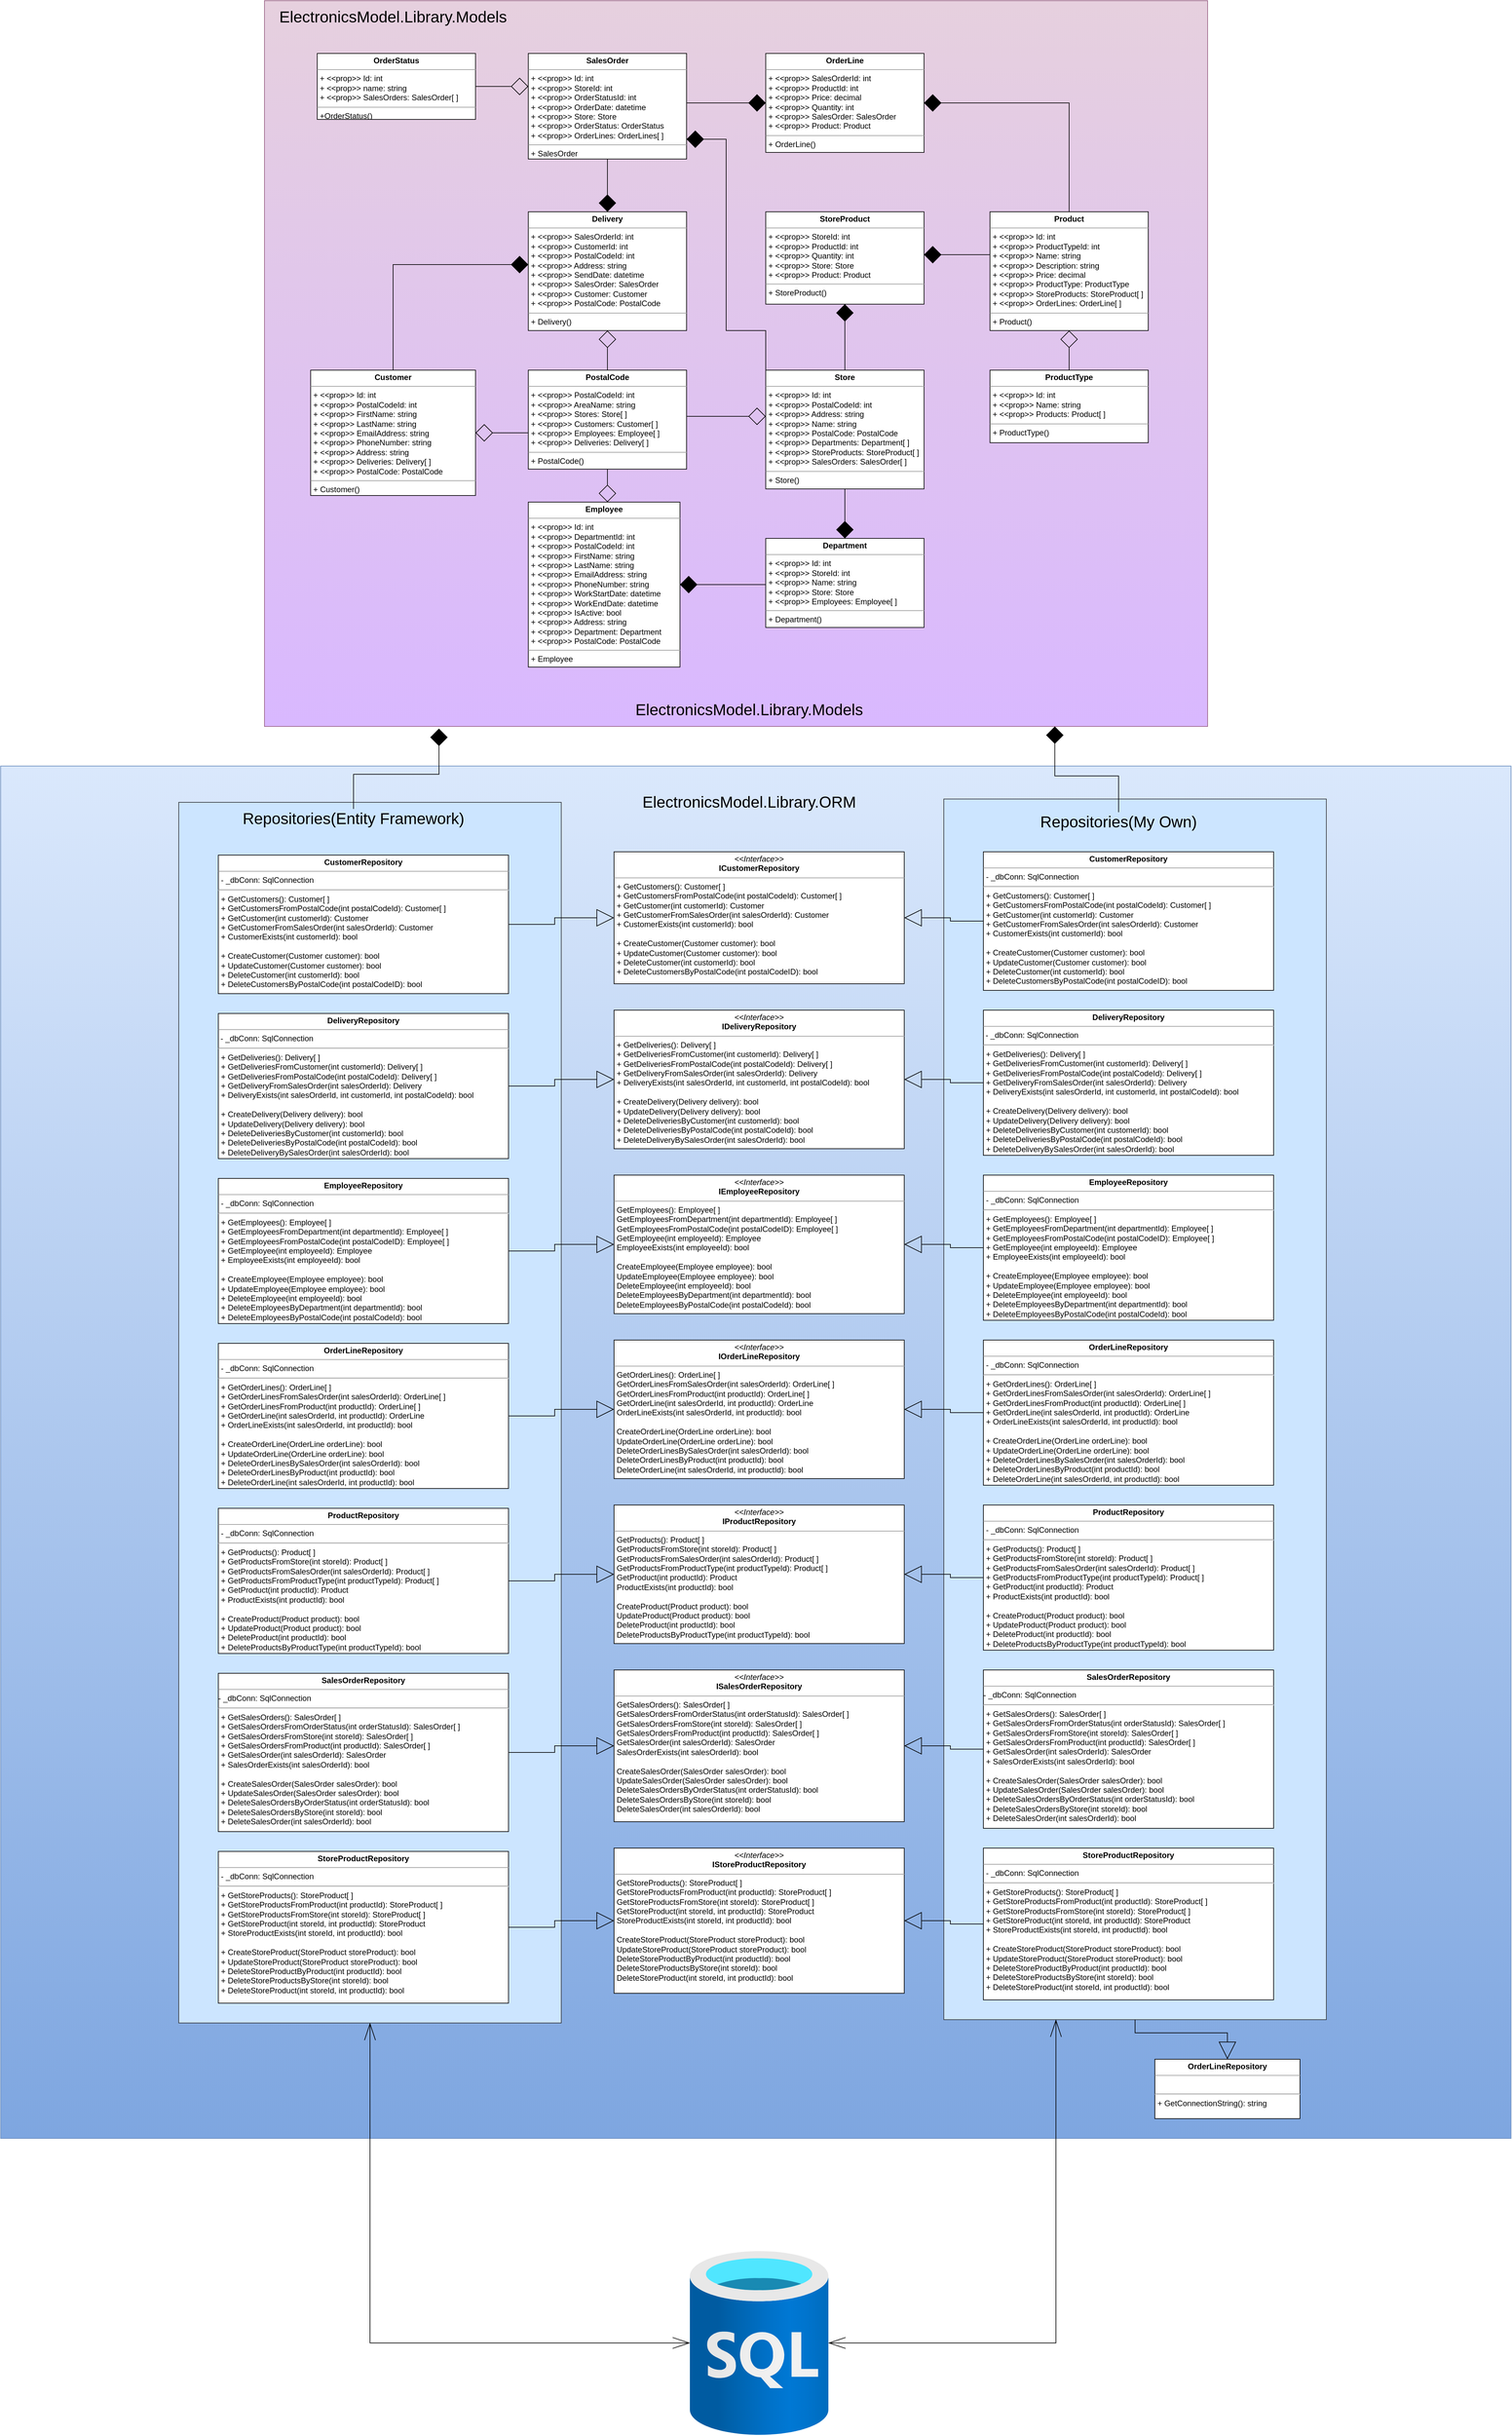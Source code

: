 <mxfile version="14.9.7" type="device"><diagram id="R2lEEEUBdFMjLlhIrx00" name="Page-1"><mxGraphModel dx="2370" dy="2328" grid="1" gridSize="10" guides="1" tooltips="1" connect="1" arrows="1" fold="1" page="1" pageScale="1" pageWidth="850" pageHeight="1100" math="0" shadow="0" extFonts="Permanent Marker^https://fonts.googleapis.com/css?family=Permanent+Marker"><root><mxCell id="0"/><mxCell id="1" parent="0"/><mxCell id="3KImX38P_frO7pWK4zLr-71" value="&lt;mxGraphModel&gt;&lt;root&gt;&lt;mxCell id=&quot;0&quot;/&gt;&lt;mxCell id=&quot;1&quot; parent=&quot;0&quot;/&gt;&lt;mxCell id=&quot;2&quot; value=&quot;&amp;lt;span style=&amp;quot;color: rgba(0 , 0 , 0 , 0) ; font-family: monospace ; font-size: 0px&amp;quot;&amp;gt;%3CmxGraphModel%3E%3Croot%3E%3CmxCell%20id%3D%220%22%2F%3E%3CmxCell%20id%3D%221%22%20parent%3D%220%22%2F%3E%3CmxCell%20id%3D%222%22%20value%3D%22%26lt%3Bspan%20style%3D%26quot%3Bfont-size%3A%2024px%26quot%3B%26gt%3BElectronicsModel.Library.Models%26lt%3B%2Fspan%26gt%3B%22%20style%3D%22text%3Bhtml%3D1%3BstrokeColor%3Dnone%3BfillColor%3Dnone%3Balign%3Dcenter%3BverticalAlign%3Dmiddle%3BwhiteSpace%3Dwrap%3Brounded%3D0%3B%22%20vertex%3D%221%22%20parent%3D%221%22%3E%3CmxGeometry%20x%3D%22140%22%20y%3D%22-30%22%20width%3D%22290%22%20height%3D%2230%22%20as%3D%22geometry%22%2F%3E%3C%2FmxCell%3E%3C%2Froot%3E%3C%2FmxGraphModel%3E" style="rounded=0;whiteSpace=wrap;html=1;fillColor=#dae8fc;strokeColor=#6c8ebf;gradientColor=#7ea6e0;" parent="1" vertex="1"><mxGeometry x="180" y="140" width="2290" height="2080" as="geometry"/></mxCell><mxCell id="3KImX38P_frO7pWK4zLr-69" value="&lt;span style=&quot;color: rgba(0 , 0 , 0 , 0) ; font-family: monospace ; font-size: 0px&quot;&gt;%3CmxGraphModel%3E%3Croot%3E%3CmxCell%20id%3D%220%22%2F%3E%3CmxCell%20id%3D%221%22%20parent%3D%220%22%2F%3E%3CmxCell%20id%3D%222%22%20value%3D%22%26lt%3Bspan%20style%3D%26quot%3Bfont-size%3A%2024px%26quot%3B%26gt%3BElectronicsModel.Library.Models%26lt%3B%2Fspan%26gt%3B%22%20style%3D%22text%3Bhtml%3D1%3BstrokeColor%3Dnone%3BfillColor%3Dnone%3Balign%3Dcenter%3BverticalAlign%3Dmiddle%3BwhiteSpace%3Dwrap%3Brounded%3D0%3B%22%20vertex%3D%221%22%20parent%3D%221%22%3E%3CmxGeometry%20x%3D%22140%22%20y%3D%22-30%22%20width%3D%22290%22%20height%3D%2230%22%20as%3D%22geometry%22%2F%3E%3C%2FmxCell%3E%3C%2Froot%3E%3C%2FmxGraphModel%3E&lt;/span&gt;" style="rounded=0;whiteSpace=wrap;html=1;fillColor=#cce5ff;strokeColor=#36393d;" parent="1" vertex="1"><mxGeometry x="1610" y="190" width="580" height="1850" as="geometry"/></mxCell><mxCell id="3KImX38P_frO7pWK4zLr-34" value="" style="rounded=0;whiteSpace=wrap;html=1;fillColor=#e6d0de;strokeColor=#996185;gradientColor=#D9B8FF;" parent="1" vertex="1"><mxGeometry x="580" y="-1020" width="1430" height="1100" as="geometry"/></mxCell><mxCell id="3KImX38P_frO7pWK4zLr-18" style="edgeStyle=orthogonalEdgeStyle;rounded=0;orthogonalLoop=1;jettySize=auto;html=1;endArrow=diamond;endFill=0;endSize=24;" parent="1" source="3KImX38P_frO7pWK4zLr-2" target="3KImX38P_frO7pWK4zLr-4" edge="1"><mxGeometry relative="1" as="geometry"><Array as="points"><mxPoint x="1100" y="-300"/><mxPoint x="1100" y="-300"/></Array></mxGeometry></mxCell><mxCell id="3KImX38P_frO7pWK4zLr-19" style="edgeStyle=orthogonalEdgeStyle;rounded=0;orthogonalLoop=1;jettySize=auto;html=1;endArrow=diamond;endFill=0;endSize=24;" parent="1" source="3KImX38P_frO7pWK4zLr-2" target="3KImX38P_frO7pWK4zLr-5" edge="1"><mxGeometry relative="1" as="geometry"><Array as="points"><mxPoint x="1310" y="-390"/><mxPoint x="1310" y="-390"/></Array></mxGeometry></mxCell><mxCell id="3KImX38P_frO7pWK4zLr-21" style="edgeStyle=orthogonalEdgeStyle;rounded=0;orthogonalLoop=1;jettySize=auto;html=1;endArrow=diamond;endFill=0;endSize=24;" parent="1" source="3KImX38P_frO7pWK4zLr-2" target="3KImX38P_frO7pWK4zLr-6" edge="1"><mxGeometry relative="1" as="geometry"/></mxCell><mxCell id="3KImX38P_frO7pWK4zLr-2" value="&lt;p style=&quot;margin: 0px ; margin-top: 4px ; text-align: center&quot;&gt;&lt;b&gt;PostalCode&lt;/b&gt;&lt;/p&gt;&lt;hr size=&quot;1&quot;&gt;&lt;p style=&quot;margin: 0px ; margin-left: 4px&quot;&gt;+ &amp;lt;&amp;lt;prop&amp;gt;&amp;gt; PostalCodeId: int&lt;/p&gt;&lt;p style=&quot;margin: 0px ; margin-left: 4px&quot;&gt;+ &amp;lt;&amp;lt;prop&amp;gt;&amp;gt; AreaName: string&lt;/p&gt;&lt;p style=&quot;margin: 0px ; margin-left: 4px&quot;&gt;+ &amp;lt;&amp;lt;prop&amp;gt;&amp;gt; Stores: Store[ ]&lt;br&gt;&lt;/p&gt;&lt;p style=&quot;margin: 0px ; margin-left: 4px&quot;&gt;+ &amp;lt;&amp;lt;prop&amp;gt;&amp;gt; Customers: Customer[ ]&lt;br&gt;&lt;/p&gt;&lt;p style=&quot;margin: 0px ; margin-left: 4px&quot;&gt;+ &amp;lt;&amp;lt;prop&amp;gt;&amp;gt; Employees: Employee[ ]&lt;br&gt;&lt;/p&gt;&lt;p style=&quot;margin: 0px ; margin-left: 4px&quot;&gt;+ &amp;lt;&amp;lt;prop&amp;gt;&amp;gt; Deliveries: Delivery[ ]&lt;span&gt;&amp;nbsp;&lt;/span&gt;&lt;/p&gt;&lt;hr size=&quot;1&quot;&gt;&lt;p style=&quot;margin: 0px ; margin-left: 4px&quot;&gt;+ PostalCode()&lt;/p&gt;" style="verticalAlign=top;align=left;overflow=fill;fontSize=12;fontFamily=Helvetica;html=1;" parent="1" vertex="1"><mxGeometry x="980" y="-460" width="240" height="150" as="geometry"/></mxCell><mxCell id="3KImX38P_frO7pWK4zLr-29" style="edgeStyle=orthogonalEdgeStyle;rounded=0;orthogonalLoop=1;jettySize=auto;html=1;endArrow=diamond;endFill=1;endSize=24;" parent="1" source="3KImX38P_frO7pWK4zLr-3" target="3KImX38P_frO7pWK4zLr-6" edge="1"><mxGeometry relative="1" as="geometry"><Array as="points"><mxPoint x="775" y="-620"/></Array></mxGeometry></mxCell><mxCell id="3KImX38P_frO7pWK4zLr-3" value="&lt;p style=&quot;margin: 0px ; margin-top: 4px ; text-align: center&quot;&gt;&lt;b&gt;Customer&lt;/b&gt;&lt;/p&gt;&lt;hr size=&quot;1&quot;&gt;&lt;p style=&quot;margin: 0px ; margin-left: 4px&quot;&gt;+ &amp;lt;&amp;lt;prop&amp;gt;&amp;gt; Id: int&lt;br&gt;&lt;/p&gt;&lt;p style=&quot;margin: 0px ; margin-left: 4px&quot;&gt;+ &amp;lt;&amp;lt;prop&amp;gt;&amp;gt; PostalCodeId: int&lt;br&gt;&lt;/p&gt;&lt;p style=&quot;margin: 0px ; margin-left: 4px&quot;&gt;+ &amp;lt;&amp;lt;prop&amp;gt;&amp;gt; FirstName: string&lt;br&gt;&lt;/p&gt;&lt;p style=&quot;margin: 0px ; margin-left: 4px&quot;&gt;+ &amp;lt;&amp;lt;prop&amp;gt;&amp;gt; LastName: string&lt;br&gt;&lt;/p&gt;&lt;p style=&quot;margin: 0px ; margin-left: 4px&quot;&gt;+ &amp;lt;&amp;lt;prop&amp;gt;&amp;gt; EmailAddress: string&lt;br&gt;&lt;/p&gt;&lt;p style=&quot;margin: 0px ; margin-left: 4px&quot;&gt;+ &amp;lt;&amp;lt;prop&amp;gt;&amp;gt; PhoneNumber: string&lt;br&gt;&lt;/p&gt;&lt;p style=&quot;margin: 0px ; margin-left: 4px&quot;&gt;+ &amp;lt;&amp;lt;prop&amp;gt;&amp;gt; Address: string&lt;br&gt;&lt;/p&gt;&lt;p style=&quot;margin: 0px ; margin-left: 4px&quot;&gt;+ &amp;lt;&amp;lt;prop&amp;gt;&amp;gt; Deliveries: Delivery[ ]&lt;br&gt;&lt;/p&gt;&lt;p style=&quot;margin: 0px ; margin-left: 4px&quot;&gt;+ &amp;lt;&amp;lt;prop&amp;gt;&amp;gt; PostalCode: PostalCode&lt;br&gt;&lt;/p&gt;&lt;hr size=&quot;1&quot;&gt;&lt;p style=&quot;margin: 0px ; margin-left: 4px&quot;&gt;+ Customer()&lt;/p&gt;" style="verticalAlign=top;align=left;overflow=fill;fontSize=12;fontFamily=Helvetica;html=1;" parent="1" vertex="1"><mxGeometry x="650" y="-460" width="250" height="190" as="geometry"/></mxCell><mxCell id="3KImX38P_frO7pWK4zLr-4" value="&lt;p style=&quot;margin: 0px ; margin-top: 4px ; text-align: center&quot;&gt;&lt;b&gt;Employee&lt;/b&gt;&lt;/p&gt;&lt;hr size=&quot;1&quot;&gt;&lt;p style=&quot;margin: 0px ; margin-left: 4px&quot;&gt;+ &amp;lt;&amp;lt;prop&amp;gt;&amp;gt; Id: int&lt;br&gt;&lt;/p&gt;&lt;p style=&quot;margin: 0px ; margin-left: 4px&quot;&gt;+ &amp;lt;&amp;lt;prop&amp;gt;&amp;gt; DepartmentId: int&lt;br&gt;&lt;/p&gt;&lt;p style=&quot;margin: 0px ; margin-left: 4px&quot;&gt;+ &amp;lt;&amp;lt;prop&amp;gt;&amp;gt; PostalCodeId: int&lt;br&gt;&lt;/p&gt;&lt;p style=&quot;margin: 0px ; margin-left: 4px&quot;&gt;+ &amp;lt;&amp;lt;prop&amp;gt;&amp;gt; FirstName: string&lt;br&gt;&lt;/p&gt;&lt;p style=&quot;margin: 0px ; margin-left: 4px&quot;&gt;+ &amp;lt;&amp;lt;prop&amp;gt;&amp;gt; LastName: string&lt;br&gt;&lt;/p&gt;&lt;p style=&quot;margin: 0px ; margin-left: 4px&quot;&gt;+ &amp;lt;&amp;lt;prop&amp;gt;&amp;gt; EmailAddress: string&lt;br&gt;&lt;/p&gt;&lt;p style=&quot;margin: 0px ; margin-left: 4px&quot;&gt;+ &amp;lt;&amp;lt;prop&amp;gt;&amp;gt; PhoneNumber: string&lt;br&gt;&lt;/p&gt;&lt;p style=&quot;margin: 0px ; margin-left: 4px&quot;&gt;+ &amp;lt;&amp;lt;prop&amp;gt;&amp;gt; WorkStartDate: datetime&lt;br&gt;&lt;/p&gt;&lt;p style=&quot;margin: 0px ; margin-left: 4px&quot;&gt;+ &amp;lt;&amp;lt;prop&amp;gt;&amp;gt; WorkEndDate: datetime&lt;br&gt;&lt;/p&gt;&lt;p style=&quot;margin: 0px ; margin-left: 4px&quot;&gt;+ &amp;lt;&amp;lt;prop&amp;gt;&amp;gt; IsActive: bool&lt;br&gt;&lt;/p&gt;&lt;p style=&quot;margin: 0px ; margin-left: 4px&quot;&gt;+ &amp;lt;&amp;lt;prop&amp;gt;&amp;gt; Address: string&lt;br&gt;&lt;/p&gt;&lt;p style=&quot;margin: 0px ; margin-left: 4px&quot;&gt;+ &amp;lt;&amp;lt;prop&amp;gt;&amp;gt; Department: Department&lt;br&gt;&lt;/p&gt;&lt;p style=&quot;margin: 0px ; margin-left: 4px&quot;&gt;+ &amp;lt;&amp;lt;prop&amp;gt;&amp;gt; PostalCode: PostalCode&lt;br&gt;&lt;/p&gt;&lt;hr size=&quot;1&quot;&gt;&lt;p style=&quot;margin: 0px ; margin-left: 4px&quot;&gt;+ Employee&lt;/p&gt;" style="verticalAlign=top;align=left;overflow=fill;fontSize=12;fontFamily=Helvetica;html=1;" parent="1" vertex="1"><mxGeometry x="980" y="-260" width="230" height="250" as="geometry"/></mxCell><mxCell id="3KImX38P_frO7pWK4zLr-22" style="edgeStyle=orthogonalEdgeStyle;rounded=0;orthogonalLoop=1;jettySize=auto;html=1;endArrow=diamond;endFill=1;endSize=24;" parent="1" source="3KImX38P_frO7pWK4zLr-5" target="3KImX38P_frO7pWK4zLr-14" edge="1"><mxGeometry relative="1" as="geometry"/></mxCell><mxCell id="3KImX38P_frO7pWK4zLr-24" style="edgeStyle=orthogonalEdgeStyle;rounded=0;orthogonalLoop=1;jettySize=auto;html=1;endArrow=diamond;endFill=1;endSize=24;" parent="1" source="3KImX38P_frO7pWK4zLr-5" target="3KImX38P_frO7pWK4zLr-9" edge="1"><mxGeometry relative="1" as="geometry"/></mxCell><mxCell id="3KImX38P_frO7pWK4zLr-43" style="edgeStyle=orthogonalEdgeStyle;rounded=0;orthogonalLoop=1;jettySize=auto;html=1;endArrow=diamond;endFill=1;endSize=24;" parent="1" source="3KImX38P_frO7pWK4zLr-5" target="3KImX38P_frO7pWK4zLr-7" edge="1"><mxGeometry relative="1" as="geometry"><Array as="points"><mxPoint x="1340" y="-520"/><mxPoint x="1280" y="-520"/><mxPoint x="1280" y="-810"/></Array></mxGeometry></mxCell><mxCell id="3KImX38P_frO7pWK4zLr-5" value="&lt;p style=&quot;margin: 0px ; margin-top: 4px ; text-align: center&quot;&gt;&lt;b&gt;Store&lt;/b&gt;&lt;/p&gt;&lt;hr size=&quot;1&quot;&gt;&lt;p style=&quot;margin: 0px ; margin-left: 4px&quot;&gt;+ &amp;lt;&amp;lt;prop&amp;gt;&amp;gt; Id: int&lt;br&gt;&lt;/p&gt;&lt;p style=&quot;margin: 0px ; margin-left: 4px&quot;&gt;+ &amp;lt;&amp;lt;prop&amp;gt;&amp;gt; PostalCodeId: int&lt;br&gt;&lt;/p&gt;&lt;p style=&quot;margin: 0px ; margin-left: 4px&quot;&gt;+ &amp;lt;&amp;lt;prop&amp;gt;&amp;gt; Address: string&lt;br&gt;&lt;/p&gt;&lt;p style=&quot;margin: 0px ; margin-left: 4px&quot;&gt;+ &amp;lt;&amp;lt;prop&amp;gt;&amp;gt; Name: string&lt;br&gt;&lt;/p&gt;&lt;p style=&quot;margin: 0px ; margin-left: 4px&quot;&gt;+ &amp;lt;&amp;lt;prop&amp;gt;&amp;gt; PostalCode: PostalCode&lt;br&gt;&lt;/p&gt;&lt;p style=&quot;margin: 0px ; margin-left: 4px&quot;&gt;+ &amp;lt;&amp;lt;prop&amp;gt;&amp;gt; Departments: Department[ ]&lt;br&gt;&lt;/p&gt;&lt;p style=&quot;margin: 0px ; margin-left: 4px&quot;&gt;+ &amp;lt;&amp;lt;prop&amp;gt;&amp;gt; StoreProducts: StoreProduct[ ]&lt;br&gt;&lt;/p&gt;&lt;p style=&quot;margin: 0px ; margin-left: 4px&quot;&gt;+ &amp;lt;&amp;lt;prop&amp;gt;&amp;gt; SalesOrders: SalesOrder[ ]&lt;br&gt;&lt;/p&gt;&lt;hr size=&quot;1&quot;&gt;&lt;p style=&quot;margin: 0px ; margin-left: 4px&quot;&gt;+ Store()&lt;/p&gt;" style="verticalAlign=top;align=left;overflow=fill;fontSize=12;fontFamily=Helvetica;html=1;" parent="1" vertex="1"><mxGeometry x="1340" y="-460" width="240" height="180" as="geometry"/></mxCell><mxCell id="3KImX38P_frO7pWK4zLr-6" value="&lt;p style=&quot;margin: 0px ; margin-top: 4px ; text-align: center&quot;&gt;&lt;b&gt;Delivery&lt;/b&gt;&lt;/p&gt;&lt;hr size=&quot;1&quot;&gt;&lt;p style=&quot;margin: 0px ; margin-left: 4px&quot;&gt;+ &amp;lt;&amp;lt;prop&amp;gt;&amp;gt; SalesOrderId: int&lt;br&gt;&lt;/p&gt;&lt;p style=&quot;margin: 0px ; margin-left: 4px&quot;&gt;+ &amp;lt;&amp;lt;prop&amp;gt;&amp;gt; CustomerId: int&lt;br&gt;&lt;/p&gt;&lt;p style=&quot;margin: 0px ; margin-left: 4px&quot;&gt;+ &amp;lt;&amp;lt;prop&amp;gt;&amp;gt; PostalCodeId: int&lt;br&gt;&lt;/p&gt;&lt;p style=&quot;margin: 0px ; margin-left: 4px&quot;&gt;+ &amp;lt;&amp;lt;prop&amp;gt;&amp;gt; Address: string&lt;br&gt;&lt;/p&gt;&lt;p style=&quot;margin: 0px ; margin-left: 4px&quot;&gt;+ &amp;lt;&amp;lt;prop&amp;gt;&amp;gt; SendDate: datetime&lt;br&gt;&lt;/p&gt;&lt;p style=&quot;margin: 0px ; margin-left: 4px&quot;&gt;+ &amp;lt;&amp;lt;prop&amp;gt;&amp;gt; SalesOrder: SalesOrder&lt;br&gt;&lt;/p&gt;&lt;p style=&quot;margin: 0px ; margin-left: 4px&quot;&gt;+ &amp;lt;&amp;lt;prop&amp;gt;&amp;gt; Customer: Customer&lt;br&gt;&lt;/p&gt;&lt;p style=&quot;margin: 0px ; margin-left: 4px&quot;&gt;+ &amp;lt;&amp;lt;prop&amp;gt;&amp;gt; PostalCode: PostalCode&lt;br&gt;&lt;/p&gt;&lt;hr size=&quot;1&quot;&gt;&lt;p style=&quot;margin: 0px ; margin-left: 4px&quot;&gt;+ Delivery()&lt;/p&gt;" style="verticalAlign=top;align=left;overflow=fill;fontSize=12;fontFamily=Helvetica;html=1;" parent="1" vertex="1"><mxGeometry x="980" y="-700" width="240" height="180" as="geometry"/></mxCell><mxCell id="3KImX38P_frO7pWK4zLr-28" style="edgeStyle=orthogonalEdgeStyle;rounded=0;orthogonalLoop=1;jettySize=auto;html=1;entryX=0.5;entryY=0;entryDx=0;entryDy=0;endArrow=diamond;endFill=1;endSize=24;" parent="1" source="3KImX38P_frO7pWK4zLr-7" target="3KImX38P_frO7pWK4zLr-6" edge="1"><mxGeometry relative="1" as="geometry"/></mxCell><mxCell id="3KImX38P_frO7pWK4zLr-39" style="edgeStyle=orthogonalEdgeStyle;rounded=0;orthogonalLoop=1;jettySize=auto;html=1;endArrow=diamond;endFill=1;endSize=24;" parent="1" source="3KImX38P_frO7pWK4zLr-7" target="3KImX38P_frO7pWK4zLr-8" edge="1"><mxGeometry relative="1" as="geometry"><Array as="points"><mxPoint x="1250" y="-865"/><mxPoint x="1250" y="-865"/></Array></mxGeometry></mxCell><mxCell id="3KImX38P_frO7pWK4zLr-7" value="&lt;p style=&quot;margin: 0px ; margin-top: 4px ; text-align: center&quot;&gt;&lt;b&gt;SalesOrder&lt;/b&gt;&lt;/p&gt;&lt;hr size=&quot;1&quot;&gt;&lt;p style=&quot;margin: 0px ; margin-left: 4px&quot;&gt;+ &amp;lt;&amp;lt;prop&amp;gt;&amp;gt; Id: int&lt;br&gt;&lt;/p&gt;&lt;p style=&quot;margin: 0px ; margin-left: 4px&quot;&gt;+ &amp;lt;&amp;lt;prop&amp;gt;&amp;gt; StoreId: int&lt;br&gt;&lt;/p&gt;&lt;p style=&quot;margin: 0px ; margin-left: 4px&quot;&gt;+ &amp;lt;&amp;lt;prop&amp;gt;&amp;gt; OrderStatusId: int&lt;br&gt;&lt;/p&gt;&lt;p style=&quot;margin: 0px ; margin-left: 4px&quot;&gt;+ &amp;lt;&amp;lt;prop&amp;gt;&amp;gt; OrderDate: datetime&lt;br&gt;&lt;/p&gt;&lt;p style=&quot;margin: 0px ; margin-left: 4px&quot;&gt;+ &amp;lt;&amp;lt;prop&amp;gt;&amp;gt; Store: Store&lt;br&gt;&lt;/p&gt;&lt;p style=&quot;margin: 0px ; margin-left: 4px&quot;&gt;+ &amp;lt;&amp;lt;prop&amp;gt;&amp;gt; OrderStatus: OrderStatus&lt;br&gt;&lt;/p&gt;&lt;p style=&quot;margin: 0px ; margin-left: 4px&quot;&gt;+ &amp;lt;&amp;lt;prop&amp;gt;&amp;gt; OrderLines: OrderLines[ ]&lt;br&gt;&lt;/p&gt;&lt;hr size=&quot;1&quot;&gt;&lt;p style=&quot;margin: 0px ; margin-left: 4px&quot;&gt;+ SalesOrder&lt;/p&gt;" style="verticalAlign=top;align=left;overflow=fill;fontSize=12;fontFamily=Helvetica;html=1;" parent="1" vertex="1"><mxGeometry x="980" y="-940" width="240" height="160" as="geometry"/></mxCell><mxCell id="3KImX38P_frO7pWK4zLr-8" value="&lt;p style=&quot;margin: 0px ; margin-top: 4px ; text-align: center&quot;&gt;&lt;b&gt;OrderLine&lt;/b&gt;&lt;/p&gt;&lt;hr size=&quot;1&quot;&gt;&lt;p style=&quot;margin: 0px ; margin-left: 4px&quot;&gt;+ &amp;lt;&amp;lt;prop&amp;gt;&amp;gt; SalesOrderId: int&lt;br&gt;&lt;/p&gt;&lt;p style=&quot;margin: 0px ; margin-left: 4px&quot;&gt;+ &amp;lt;&amp;lt;prop&amp;gt;&amp;gt; ProductId: int&lt;br&gt;&lt;/p&gt;&lt;p style=&quot;margin: 0px ; margin-left: 4px&quot;&gt;+ &amp;lt;&amp;lt;prop&amp;gt;&amp;gt; Price: decimal&lt;br&gt;&lt;/p&gt;&lt;p style=&quot;margin: 0px ; margin-left: 4px&quot;&gt;+ &amp;lt;&amp;lt;prop&amp;gt;&amp;gt; Quantity: int&lt;br&gt;&lt;/p&gt;&lt;p style=&quot;margin: 0px ; margin-left: 4px&quot;&gt;+ &amp;lt;&amp;lt;prop&amp;gt;&amp;gt; SalesOrder: SalesOrder&lt;br&gt;&lt;/p&gt;&lt;p style=&quot;margin: 0px ; margin-left: 4px&quot;&gt;+ &amp;lt;&amp;lt;prop&amp;gt;&amp;gt; Product: Product&lt;br&gt;&lt;/p&gt;&lt;hr size=&quot;1&quot;&gt;&lt;p style=&quot;margin: 0px ; margin-left: 4px&quot;&gt;+ OrderLine()&lt;/p&gt;" style="verticalAlign=top;align=left;overflow=fill;fontSize=12;fontFamily=Helvetica;html=1;" parent="1" vertex="1"><mxGeometry x="1340" y="-940" width="240" height="150" as="geometry"/></mxCell><mxCell id="3KImX38P_frO7pWK4zLr-9" value="&lt;p style=&quot;margin: 0px ; margin-top: 4px ; text-align: center&quot;&gt;&lt;b&gt;StoreProduct&lt;/b&gt;&lt;/p&gt;&lt;hr size=&quot;1&quot;&gt;&lt;p style=&quot;margin: 0px ; margin-left: 4px&quot;&gt;+ &amp;lt;&amp;lt;prop&amp;gt;&amp;gt; StoreId: int&lt;br&gt;&lt;/p&gt;&lt;p style=&quot;margin: 0px ; margin-left: 4px&quot;&gt;+ &amp;lt;&amp;lt;prop&amp;gt;&amp;gt; ProductId: int&lt;br&gt;&lt;/p&gt;&lt;p style=&quot;margin: 0px ; margin-left: 4px&quot;&gt;+ &amp;lt;&amp;lt;prop&amp;gt;&amp;gt; Quantity: int&lt;br&gt;&lt;/p&gt;&lt;p style=&quot;margin: 0px ; margin-left: 4px&quot;&gt;+ &amp;lt;&amp;lt;prop&amp;gt;&amp;gt; Store: Store&lt;br&gt;&lt;/p&gt;&lt;p style=&quot;margin: 0px ; margin-left: 4px&quot;&gt;+ &amp;lt;&amp;lt;prop&amp;gt;&amp;gt; Product: Product&lt;br&gt;&lt;/p&gt;&lt;hr size=&quot;1&quot;&gt;&lt;p style=&quot;margin: 0px ; margin-left: 4px&quot;&gt;+ StoreProduct()&lt;/p&gt;" style="verticalAlign=top;align=left;overflow=fill;fontSize=12;fontFamily=Helvetica;html=1;" parent="1" vertex="1"><mxGeometry x="1340" y="-700" width="240" height="140" as="geometry"/></mxCell><mxCell id="3KImX38P_frO7pWK4zLr-31" style="edgeStyle=orthogonalEdgeStyle;rounded=0;orthogonalLoop=1;jettySize=auto;html=1;endArrow=diamond;endFill=1;endSize=24;" parent="1" source="3KImX38P_frO7pWK4zLr-10" target="3KImX38P_frO7pWK4zLr-9" edge="1"><mxGeometry relative="1" as="geometry"><Array as="points"><mxPoint x="1660" y="-635"/><mxPoint x="1660" y="-635"/></Array></mxGeometry></mxCell><mxCell id="3KImX38P_frO7pWK4zLr-40" style="edgeStyle=orthogonalEdgeStyle;rounded=0;orthogonalLoop=1;jettySize=auto;html=1;endArrow=diamond;endFill=1;endSize=24;" parent="1" source="3KImX38P_frO7pWK4zLr-10" target="3KImX38P_frO7pWK4zLr-8" edge="1"><mxGeometry relative="1" as="geometry"><Array as="points"><mxPoint x="1800" y="-865"/></Array></mxGeometry></mxCell><mxCell id="3KImX38P_frO7pWK4zLr-10" value="&lt;p style=&quot;margin: 0px ; margin-top: 4px ; text-align: center&quot;&gt;&lt;b&gt;Product&lt;/b&gt;&lt;/p&gt;&lt;hr size=&quot;1&quot;&gt;&lt;p style=&quot;margin: 0px ; margin-left: 4px&quot;&gt;+ &amp;lt;&amp;lt;prop&amp;gt;&amp;gt; Id: int&lt;br&gt;&lt;/p&gt;&lt;p style=&quot;margin: 0px ; margin-left: 4px&quot;&gt;+ &amp;lt;&amp;lt;prop&amp;gt;&amp;gt; ProductTypeId: int&lt;br&gt;&lt;/p&gt;&lt;p style=&quot;margin: 0px ; margin-left: 4px&quot;&gt;+ &amp;lt;&amp;lt;prop&amp;gt;&amp;gt; Name: string&lt;br&gt;&lt;/p&gt;&lt;p style=&quot;margin: 0px ; margin-left: 4px&quot;&gt;+ &amp;lt;&amp;lt;prop&amp;gt;&amp;gt; Description: string&lt;br&gt;&lt;/p&gt;&lt;p style=&quot;margin: 0px ; margin-left: 4px&quot;&gt;+ &amp;lt;&amp;lt;prop&amp;gt;&amp;gt; Price: decimal&lt;br&gt;&lt;/p&gt;&lt;p style=&quot;margin: 0px ; margin-left: 4px&quot;&gt;+ &amp;lt;&amp;lt;prop&amp;gt;&amp;gt; ProductType: ProductType&lt;br&gt;&lt;/p&gt;&lt;p style=&quot;margin: 0px ; margin-left: 4px&quot;&gt;+ &amp;lt;&amp;lt;prop&amp;gt;&amp;gt; StoreProducts: StoreProduct[ ]&lt;br&gt;&lt;/p&gt;&lt;p style=&quot;margin: 0px ; margin-left: 4px&quot;&gt;+ &amp;lt;&amp;lt;prop&amp;gt;&amp;gt; OrderLines: OrderLine[ ]&lt;br&gt;&lt;/p&gt;&lt;hr size=&quot;1&quot;&gt;&lt;p style=&quot;margin: 0px ; margin-left: 4px&quot;&gt;+ Product()&lt;/p&gt;" style="verticalAlign=top;align=left;overflow=fill;fontSize=12;fontFamily=Helvetica;html=1;" parent="1" vertex="1"><mxGeometry x="1680" y="-700" width="240" height="180" as="geometry"/></mxCell><mxCell id="3KImX38P_frO7pWK4zLr-30" style="edgeStyle=orthogonalEdgeStyle;rounded=0;orthogonalLoop=1;jettySize=auto;html=1;endArrow=diamond;endFill=0;endSize=24;" parent="1" source="3KImX38P_frO7pWK4zLr-11" target="3KImX38P_frO7pWK4zLr-10" edge="1"><mxGeometry relative="1" as="geometry"/></mxCell><mxCell id="3KImX38P_frO7pWK4zLr-11" value="&lt;p style=&quot;margin: 0px ; margin-top: 4px ; text-align: center&quot;&gt;&lt;b&gt;ProductType&lt;/b&gt;&lt;/p&gt;&lt;hr size=&quot;1&quot;&gt;&lt;p style=&quot;margin: 0px ; margin-left: 4px&quot;&gt;+ &amp;lt;&amp;lt;prop&amp;gt;&amp;gt; Id: int&lt;br&gt;&lt;/p&gt;&lt;p style=&quot;margin: 0px ; margin-left: 4px&quot;&gt;+ &amp;lt;&amp;lt;prop&amp;gt;&amp;gt; Name: string&lt;br&gt;&lt;/p&gt;&lt;p style=&quot;margin: 0px ; margin-left: 4px&quot;&gt;+ &amp;lt;&amp;lt;prop&amp;gt;&amp;gt; Products: Product[ ]&lt;br&gt;&lt;/p&gt;&lt;hr size=&quot;1&quot;&gt;&lt;p style=&quot;margin: 0px ; margin-left: 4px&quot;&gt;+ ProductType()&lt;/p&gt;" style="verticalAlign=top;align=left;overflow=fill;fontSize=12;fontFamily=Helvetica;html=1;" parent="1" vertex="1"><mxGeometry x="1680" y="-460" width="240" height="110" as="geometry"/></mxCell><mxCell id="3KImX38P_frO7pWK4zLr-27" style="edgeStyle=orthogonalEdgeStyle;rounded=0;orthogonalLoop=1;jettySize=auto;html=1;endArrow=diamond;endFill=0;endSize=24;" parent="1" source="3KImX38P_frO7pWK4zLr-13" target="3KImX38P_frO7pWK4zLr-7" edge="1"><mxGeometry relative="1" as="geometry"><Array as="points"><mxPoint x="1000" y="-890"/><mxPoint x="1000" y="-890"/></Array></mxGeometry></mxCell><mxCell id="3KImX38P_frO7pWK4zLr-13" value="&lt;p style=&quot;margin: 0px ; margin-top: 4px ; text-align: center&quot;&gt;&lt;b&gt;OrderStatus&lt;/b&gt;&lt;/p&gt;&lt;hr size=&quot;1&quot;&gt;&lt;p style=&quot;margin: 0px ; margin-left: 4px&quot;&gt;+ &amp;lt;&amp;lt;prop&amp;gt;&amp;gt; Id: int&lt;br&gt;&lt;/p&gt;&lt;p style=&quot;margin: 0px ; margin-left: 4px&quot;&gt;+ &amp;lt;&amp;lt;prop&amp;gt;&amp;gt; name: string&lt;br&gt;&lt;/p&gt;&lt;p style=&quot;margin: 0px ; margin-left: 4px&quot;&gt;+ &amp;lt;&amp;lt;prop&amp;gt;&amp;gt; SalesOrders: SalesOrder[ ]&lt;br&gt;&lt;/p&gt;&lt;hr size=&quot;1&quot;&gt;&lt;p style=&quot;margin: 0px ; margin-left: 4px&quot;&gt;+OrderStatus()&lt;/p&gt;" style="verticalAlign=top;align=left;overflow=fill;fontSize=12;fontFamily=Helvetica;html=1;" parent="1" vertex="1"><mxGeometry x="660" y="-940" width="240" height="100" as="geometry"/></mxCell><mxCell id="3KImX38P_frO7pWK4zLr-23" style="edgeStyle=orthogonalEdgeStyle;rounded=0;orthogonalLoop=1;jettySize=auto;html=1;endArrow=diamond;endFill=1;endSize=24;" parent="1" source="3KImX38P_frO7pWK4zLr-14" target="3KImX38P_frO7pWK4zLr-4" edge="1"><mxGeometry relative="1" as="geometry"><Array as="points"><mxPoint x="1310" y="-135"/><mxPoint x="1310" y="-135"/></Array></mxGeometry></mxCell><mxCell id="3KImX38P_frO7pWK4zLr-14" value="&lt;p style=&quot;margin: 0px ; margin-top: 4px ; text-align: center&quot;&gt;&lt;b&gt;Department&lt;/b&gt;&lt;/p&gt;&lt;hr size=&quot;1&quot;&gt;&lt;p style=&quot;margin: 0px ; margin-left: 4px&quot;&gt;+ &amp;lt;&amp;lt;prop&amp;gt;&amp;gt; Id: int&lt;br&gt;&lt;/p&gt;&lt;p style=&quot;margin: 0px ; margin-left: 4px&quot;&gt;+ &amp;lt;&amp;lt;prop&amp;gt;&amp;gt; StoreId: int&lt;br&gt;&lt;/p&gt;&lt;p style=&quot;margin: 0px ; margin-left: 4px&quot;&gt;+ &amp;lt;&amp;lt;prop&amp;gt;&amp;gt; Name: string&lt;br&gt;&lt;/p&gt;&lt;p style=&quot;margin: 0px ; margin-left: 4px&quot;&gt;+ &amp;lt;&amp;lt;prop&amp;gt;&amp;gt; Store: Store&lt;br&gt;&lt;/p&gt;&lt;p style=&quot;margin: 0px ; margin-left: 4px&quot;&gt;+ &amp;lt;&amp;lt;prop&amp;gt;&amp;gt; Employees: Employee[ ]&lt;br&gt;&lt;/p&gt;&lt;hr size=&quot;1&quot;&gt;&lt;p style=&quot;margin: 0px ; margin-left: 4px&quot;&gt;+ Department()&lt;/p&gt;" style="verticalAlign=top;align=left;overflow=fill;fontSize=12;fontFamily=Helvetica;html=1;" parent="1" vertex="1"><mxGeometry x="1340" y="-205" width="240" height="135" as="geometry"/></mxCell><mxCell id="3KImX38P_frO7pWK4zLr-17" value="" style="endArrow=diamond;endFill=0;endSize=24;html=1;edgeStyle=orthogonalEdgeStyle;" parent="1" source="3KImX38P_frO7pWK4zLr-2" target="3KImX38P_frO7pWK4zLr-3" edge="1"><mxGeometry width="160" relative="1" as="geometry"><mxPoint x="780" y="-580" as="sourcePoint"/><mxPoint x="940" y="-580" as="targetPoint"/><Array as="points"><mxPoint x="960" y="-365"/><mxPoint x="960" y="-365"/></Array></mxGeometry></mxCell><mxCell id="3KImX38P_frO7pWK4zLr-36" value="&lt;span style=&quot;font-size: 24px&quot;&gt;ElectronicsModel.Library.Models&lt;/span&gt;" style="text;html=1;strokeColor=none;fillColor=none;align=center;verticalAlign=middle;whiteSpace=wrap;rounded=0;" parent="1" vertex="1"><mxGeometry x="630" y="-1010" width="290" height="30" as="geometry"/></mxCell><mxCell id="3KImX38P_frO7pWK4zLr-37" value="&lt;p style=&quot;margin: 0px ; margin-top: 4px ; text-align: center&quot;&gt;&lt;i&gt;&amp;lt;&amp;lt;Interface&amp;gt;&amp;gt;&lt;/i&gt;&lt;br&gt;&lt;b&gt;ICustomerRepository&lt;/b&gt;&lt;/p&gt;&lt;hr size=&quot;1&quot;&gt;&lt;p style=&quot;margin: 0px ; margin-left: 4px&quot;&gt;&lt;/p&gt;&lt;p style=&quot;margin: 0px ; margin-left: 4px&quot;&gt;+ GetCustomers(): Customer[ ]&lt;br&gt;+ GetCustomersFromPostalCode(int postalCodeId): Customer[ ]&lt;/p&gt;&lt;p style=&quot;margin: 0px ; margin-left: 4px&quot;&gt;+&amp;nbsp;&lt;span&gt;GetCustomer(int customerId): Customer&lt;/span&gt;&lt;/p&gt;&lt;p style=&quot;margin: 0px ; margin-left: 4px&quot;&gt;+ GetCustomerFromSalesOrder(int salesOrderId): Customer&lt;/p&gt;&lt;p style=&quot;margin: 0px ; margin-left: 4px&quot;&gt;+ CustomerExists(int customerId): bool&lt;br&gt;&lt;/p&gt;&lt;p style=&quot;margin: 0px ; margin-left: 4px&quot;&gt;&lt;br&gt;&lt;/p&gt;&lt;p style=&quot;margin: 0px ; margin-left: 4px&quot;&gt;&lt;span&gt;+ CreateCustomer(Customer customer): bool&lt;/span&gt;&lt;br&gt;&lt;/p&gt;&lt;p style=&quot;margin: 0px ; margin-left: 4px&quot;&gt;+ UpdateCustomer(Customer customer): bool&lt;/p&gt;&lt;p style=&quot;margin: 0px ; margin-left: 4px&quot;&gt;+ DeleteCustomer(int customerId): bool&lt;/p&gt;&lt;p style=&quot;margin: 0px ; margin-left: 4px&quot;&gt;+ DeleteCustomersByPostalCode(int postalCodeID): bool&lt;/p&gt;&lt;p style=&quot;margin: 0px ; margin-left: 4px&quot;&gt;&lt;br&gt;&lt;/p&gt;" style="verticalAlign=top;align=left;overflow=fill;fontSize=12;fontFamily=Helvetica;html=1;" parent="1" vertex="1"><mxGeometry x="1110" y="270" width="440" height="200" as="geometry"/></mxCell><mxCell id="3KImX38P_frO7pWK4zLr-41" value="&lt;span style=&quot;font-size: 24px&quot;&gt;ElectronicsModel.Library.Models&lt;/span&gt;" style="text;html=1;strokeColor=none;fillColor=none;align=center;verticalAlign=middle;whiteSpace=wrap;rounded=0;" parent="1" vertex="1"><mxGeometry x="1170" y="40" width="290" height="30" as="geometry"/></mxCell><mxCell id="3KImX38P_frO7pWK4zLr-45" value="&lt;p style=&quot;margin: 0px ; margin-top: 4px ; text-align: center&quot;&gt;&lt;i&gt;&amp;lt;&amp;lt;Interface&amp;gt;&amp;gt;&lt;/i&gt;&lt;br&gt;&lt;b&gt;IDeliveryRepository&lt;/b&gt;&lt;/p&gt;&lt;hr size=&quot;1&quot;&gt;&lt;p style=&quot;margin: 0px ; margin-left: 4px&quot;&gt;&lt;/p&gt;&lt;p style=&quot;margin: 0px ; margin-left: 4px&quot;&gt;+ GetDeliveries(): Delivery[ ]&lt;/p&gt;&lt;p style=&quot;margin: 0px ; margin-left: 4px&quot;&gt;+ GetDeliveriesFromCustomer(int customerId): Delivery[ ]&lt;/p&gt;&lt;p style=&quot;margin: 0px ; margin-left: 4px&quot;&gt;+ GetDeliveriesFromPostalCode(int postalCodeId): Delivery[ ]&lt;/p&gt;&lt;p style=&quot;margin: 0px ; margin-left: 4px&quot;&gt;+ GetDeliveryFromSalesOrder(int salesOrderId): Delivery&amp;nbsp;&lt;/p&gt;&lt;p style=&quot;margin: 0px ; margin-left: 4px&quot;&gt;+ DeliveryExists(int salesOrderId, int customerId, int postalCodeId): bool&lt;br&gt;&lt;/p&gt;&lt;p style=&quot;margin: 0px ; margin-left: 4px&quot;&gt;&amp;nbsp;&lt;/p&gt;&lt;p style=&quot;margin: 0px ; margin-left: 4px&quot;&gt;+ CreateDelivery(Delivery delivery): bool&lt;/p&gt;&lt;p style=&quot;margin: 0px ; margin-left: 4px&quot;&gt;+ UpdateDelivery(Delivery delivery): bool&lt;/p&gt;&lt;p style=&quot;margin: 0px ; margin-left: 4px&quot;&gt;+ DeleteDeliveriesByCustomer(int customerId): bool&lt;/p&gt;&lt;p style=&quot;margin: 0px ; margin-left: 4px&quot;&gt;+ DeleteDeliveriesByPostalCode(int postalCodeId): bool&lt;/p&gt;&lt;p style=&quot;margin: 0px ; margin-left: 4px&quot;&gt;+ DeleteDeliveryBySalesOrder(int salesOrderId): bool&lt;/p&gt;&lt;p style=&quot;margin: 0px ; margin-left: 4px&quot;&gt;&lt;br&gt;&lt;/p&gt;" style="verticalAlign=top;align=left;overflow=fill;fontSize=12;fontFamily=Helvetica;html=1;" parent="1" vertex="1"><mxGeometry x="1110" y="510" width="440" height="210" as="geometry"/></mxCell><mxCell id="3KImX38P_frO7pWK4zLr-46" value="&lt;p style=&quot;margin: 0px ; margin-top: 4px ; text-align: center&quot;&gt;&lt;i&gt;&amp;lt;&amp;lt;Interface&amp;gt;&amp;gt;&lt;/i&gt;&lt;br&gt;&lt;b&gt;IEmployeeRepository&lt;/b&gt;&lt;/p&gt;&lt;hr size=&quot;1&quot;&gt;&lt;p style=&quot;margin: 0px ; margin-left: 4px&quot;&gt;&lt;/p&gt;&lt;p style=&quot;margin: 0px ; margin-left: 4px&quot;&gt;GetEmployees(): Employee[ ]&lt;/p&gt;&lt;p style=&quot;margin: 0px ; margin-left: 4px&quot;&gt;GetEmployeesFromDepartment(int departmentId): Employee[ ]&lt;/p&gt;&lt;p style=&quot;margin: 0px ; margin-left: 4px&quot;&gt;GetEmployeesFromPostalCode(int postalCodeID): Employee[ ]&lt;/p&gt;&lt;p style=&quot;margin: 0px ; margin-left: 4px&quot;&gt;GetEmployee(int employeeId): Employee&lt;/p&gt;&lt;p style=&quot;margin: 0px ; margin-left: 4px&quot;&gt;EmployeeExists(int employeeId): bool&lt;/p&gt;&lt;p style=&quot;margin: 0px ; margin-left: 4px&quot;&gt;&lt;br&gt;&lt;/p&gt;&lt;p style=&quot;margin: 0px ; margin-left: 4px&quot;&gt;CreateEmployee(Employee employee): bool&lt;/p&gt;&lt;p style=&quot;margin: 0px ; margin-left: 4px&quot;&gt;UpdateEmployee(Employee employee): bool&lt;/p&gt;&lt;p style=&quot;margin: 0px ; margin-left: 4px&quot;&gt;DeleteEmployee(int employeeId): bool&lt;/p&gt;&lt;p style=&quot;margin: 0px ; margin-left: 4px&quot;&gt;DeleteEmployeesByDepartment(int departmentId): bool&lt;/p&gt;&lt;p style=&quot;margin: 0px ; margin-left: 4px&quot;&gt;DeleteEmployeesByPostalCode(int postalCodeId): bool&lt;/p&gt;&lt;p style=&quot;margin: 0px ; margin-left: 4px&quot;&gt;&lt;br&gt;&lt;/p&gt;" style="verticalAlign=top;align=left;overflow=fill;fontSize=12;fontFamily=Helvetica;html=1;" parent="1" vertex="1"><mxGeometry x="1110" y="760" width="440" height="210" as="geometry"/></mxCell><mxCell id="3KImX38P_frO7pWK4zLr-47" value="&lt;p style=&quot;margin: 0px ; margin-top: 4px ; text-align: center&quot;&gt;&lt;i&gt;&amp;lt;&amp;lt;Interface&amp;gt;&amp;gt;&lt;/i&gt;&lt;br&gt;&lt;b&gt;IOrderLineRepository&lt;/b&gt;&lt;/p&gt;&lt;hr size=&quot;1&quot;&gt;&lt;p style=&quot;margin: 0px ; margin-left: 4px&quot;&gt;&lt;/p&gt;&lt;p style=&quot;margin: 0px ; margin-left: 4px&quot;&gt;GetOrderLines(): OrderLine[ ]&lt;/p&gt;&lt;p style=&quot;margin: 0px ; margin-left: 4px&quot;&gt;GetOrderLinesFromSalesOrder(int salesOrderId): OrderLine[ ]&lt;/p&gt;&lt;p style=&quot;margin: 0px ; margin-left: 4px&quot;&gt;GetOrderLinesFromProduct(int productId): OrderLine[ ]&lt;/p&gt;&lt;p style=&quot;margin: 0px ; margin-left: 4px&quot;&gt;GetOrderLine(int salesOrderId, int productId): OrderLine&lt;/p&gt;&lt;p style=&quot;margin: 0px ; margin-left: 4px&quot;&gt;OrderLineExists(int salesOrderId, int productId): bool&lt;/p&gt;&lt;p style=&quot;margin: 0px ; margin-left: 4px&quot;&gt;&lt;br&gt;&lt;/p&gt;&lt;p style=&quot;margin: 0px ; margin-left: 4px&quot;&gt;CreateOrderLine(OrderLine orderLine): bool&lt;/p&gt;&lt;p style=&quot;margin: 0px ; margin-left: 4px&quot;&gt;UpdateOrderLine(OrderLine orderLine): bool&lt;/p&gt;&lt;p style=&quot;margin: 0px ; margin-left: 4px&quot;&gt;DeleteOrderLinesBySalesOrder(int salesOrderId): bool&lt;/p&gt;&lt;p style=&quot;margin: 0px ; margin-left: 4px&quot;&gt;DeleteOrderLinesByProduct(int productId): bool&lt;/p&gt;&lt;p style=&quot;margin: 0px ; margin-left: 4px&quot;&gt;DeleteOrderLine(int salesOrderId, int productId): bool&lt;/p&gt;&lt;p style=&quot;margin: 0px ; margin-left: 4px&quot;&gt;&lt;br&gt;&lt;/p&gt;" style="verticalAlign=top;align=left;overflow=fill;fontSize=12;fontFamily=Helvetica;html=1;" parent="1" vertex="1"><mxGeometry x="1110" y="1010" width="440" height="210" as="geometry"/></mxCell><mxCell id="3KImX38P_frO7pWK4zLr-48" value="&lt;p style=&quot;margin: 0px ; margin-top: 4px ; text-align: center&quot;&gt;&lt;i&gt;&amp;lt;&amp;lt;Interface&amp;gt;&amp;gt;&lt;/i&gt;&lt;br&gt;&lt;b&gt;IProductRepository&lt;/b&gt;&lt;/p&gt;&lt;hr size=&quot;1&quot;&gt;&lt;p style=&quot;margin: 0px ; margin-left: 4px&quot;&gt;&lt;/p&gt;&lt;p style=&quot;margin: 0px ; margin-left: 4px&quot;&gt;GetProducts(): Product[ ]&lt;/p&gt;&lt;p style=&quot;margin: 0px ; margin-left: 4px&quot;&gt;GetProductsFromStore(int storeId): Product[ ]&lt;/p&gt;&lt;p style=&quot;margin: 0px ; margin-left: 4px&quot;&gt;GetProductsFromSalesOrder(int salesOrderId): Product[ ]&lt;/p&gt;&lt;p style=&quot;margin: 0px ; margin-left: 4px&quot;&gt;GetProductsFromProductType(int productTypeId): Product[ ]&lt;/p&gt;&lt;p style=&quot;margin: 0px ; margin-left: 4px&quot;&gt;GetProduct(int productId): Product&lt;/p&gt;&lt;p style=&quot;margin: 0px ; margin-left: 4px&quot;&gt;ProductExists(int productId): bool&lt;/p&gt;&lt;p style=&quot;margin: 0px ; margin-left: 4px&quot;&gt;&lt;br&gt;&lt;/p&gt;&lt;p style=&quot;margin: 0px ; margin-left: 4px&quot;&gt;CreateProduct(Product product): bool&lt;/p&gt;&lt;p style=&quot;margin: 0px ; margin-left: 4px&quot;&gt;UpdateProduct(Product product): bool&lt;/p&gt;&lt;p style=&quot;margin: 0px ; margin-left: 4px&quot;&gt;DeleteProduct(int productId): bool&lt;/p&gt;&lt;p style=&quot;margin: 0px ; margin-left: 4px&quot;&gt;DeleteProductsByProductType(int productTypeId): bool&lt;/p&gt;&lt;p style=&quot;margin: 0px ; margin-left: 4px&quot;&gt;&lt;br&gt;&lt;/p&gt;" style="verticalAlign=top;align=left;overflow=fill;fontSize=12;fontFamily=Helvetica;html=1;" parent="1" vertex="1"><mxGeometry x="1110" y="1260" width="440" height="210" as="geometry"/></mxCell><mxCell id="3KImX38P_frO7pWK4zLr-49" value="&lt;p style=&quot;margin: 0px ; margin-top: 4px ; text-align: center&quot;&gt;&lt;i&gt;&amp;lt;&amp;lt;Interface&amp;gt;&amp;gt;&lt;/i&gt;&lt;br&gt;&lt;b&gt;ISalesOrderRepository&lt;/b&gt;&lt;/p&gt;&lt;hr size=&quot;1&quot;&gt;&lt;p style=&quot;margin: 0px ; margin-left: 4px&quot;&gt;&lt;/p&gt;&lt;p style=&quot;margin: 0px ; margin-left: 4px&quot;&gt;GetSalesOrders(): SalesOrder[ ]&lt;/p&gt;&lt;p style=&quot;margin: 0px ; margin-left: 4px&quot;&gt;GetSalesOrdersFromOrderStatus(int orderStatusId): SalesOrder[ ]&lt;/p&gt;&lt;p style=&quot;margin: 0px ; margin-left: 4px&quot;&gt;GetSalesOrdersFromStore(int storeId): SalesOrder[ ]&lt;/p&gt;&lt;p style=&quot;margin: 0px ; margin-left: 4px&quot;&gt;GetSalesOrdersFromProduct(int productId): SalesOrder[ ]&lt;/p&gt;&lt;p style=&quot;margin: 0px ; margin-left: 4px&quot;&gt;GetSalesOrder(int salesOrderId): SalesOrder&lt;/p&gt;&lt;p style=&quot;margin: 0px ; margin-left: 4px&quot;&gt;SalesOrderExists(int salesOrderId): bool&lt;/p&gt;&lt;p style=&quot;margin: 0px ; margin-left: 4px&quot;&gt;&lt;br&gt;&lt;/p&gt;&lt;p style=&quot;margin: 0px ; margin-left: 4px&quot;&gt;CreateSalesOrder(SalesOrder salesOrder): bool&lt;/p&gt;&lt;p style=&quot;margin: 0px ; margin-left: 4px&quot;&gt;UpdateSalesOrder(SalesOrder salesOrder): bool&lt;/p&gt;&lt;p style=&quot;margin: 0px ; margin-left: 4px&quot;&gt;DeleteSalesOrdersByOrderStatus(int orderStatusId): bool&lt;/p&gt;&lt;p style=&quot;margin: 0px ; margin-left: 4px&quot;&gt;DeleteSalesOrdersByStore(int storeId): bool&lt;/p&gt;&lt;p style=&quot;margin: 0px ; margin-left: 4px&quot;&gt;DeleteSalesOrder(int salesOrderId): bool&lt;/p&gt;&lt;p style=&quot;margin: 0px ; margin-left: 4px&quot;&gt;&lt;br&gt;&lt;/p&gt;" style="verticalAlign=top;align=left;overflow=fill;fontSize=12;fontFamily=Helvetica;html=1;" parent="1" vertex="1"><mxGeometry x="1110" y="1510" width="440" height="230" as="geometry"/></mxCell><mxCell id="3KImX38P_frO7pWK4zLr-50" value="&lt;p style=&quot;margin: 0px ; margin-top: 4px ; text-align: center&quot;&gt;&lt;i&gt;&amp;lt;&amp;lt;Interface&amp;gt;&amp;gt;&lt;/i&gt;&lt;br&gt;&lt;b&gt;IStoreProductRepository&lt;/b&gt;&lt;/p&gt;&lt;hr size=&quot;1&quot;&gt;&lt;p style=&quot;margin: 0px ; margin-left: 4px&quot;&gt;&lt;/p&gt;&lt;p style=&quot;margin: 0px ; margin-left: 4px&quot;&gt;GetStoreProducts(): StoreProduct[ ]&lt;/p&gt;&lt;p style=&quot;margin: 0px ; margin-left: 4px&quot;&gt;GetStoreProductsFromProduct(int productId): StoreProduct[ ]&lt;/p&gt;&lt;p style=&quot;margin: 0px ; margin-left: 4px&quot;&gt;GetStoreProductsFromStore(int storeId): StoreProduct[ ]&lt;/p&gt;&lt;p style=&quot;margin: 0px ; margin-left: 4px&quot;&gt;GetStoreProduct(int storeId, int productId): StoreProduct&lt;/p&gt;&lt;p style=&quot;margin: 0px ; margin-left: 4px&quot;&gt;StoreProductExists(int storeId, int productId): bool&lt;/p&gt;&lt;p style=&quot;margin: 0px ; margin-left: 4px&quot;&gt;&lt;br&gt;&lt;/p&gt;&lt;p style=&quot;margin: 0px ; margin-left: 4px&quot;&gt;CreateStoreProduct(StoreProduct storeProduct): bool&lt;/p&gt;&lt;p style=&quot;margin: 0px ; margin-left: 4px&quot;&gt;UpdateStoreProduct(StoreProduct storeProduct): bool&lt;/p&gt;&lt;p style=&quot;margin: 0px ; margin-left: 4px&quot;&gt;DeleteStoreProductByProduct(int productId): bool&lt;/p&gt;&lt;p style=&quot;margin: 0px ; margin-left: 4px&quot;&gt;DeleteStoreProductsByStore(int storeId): bool&lt;/p&gt;&lt;p style=&quot;margin: 0px ; margin-left: 4px&quot;&gt;DeleteStoreProduct(int storeId, int productId): bool&lt;/p&gt;&lt;p style=&quot;margin: 0px ; margin-left: 4px&quot;&gt;&lt;br&gt;&lt;/p&gt;" style="verticalAlign=top;align=left;overflow=fill;fontSize=12;fontFamily=Helvetica;html=1;" parent="1" vertex="1"><mxGeometry x="1110" y="1780" width="440" height="220" as="geometry"/></mxCell><mxCell id="3KImX38P_frO7pWK4zLr-65" style="edgeStyle=orthogonalEdgeStyle;rounded=0;orthogonalLoop=1;jettySize=auto;html=1;endArrow=block;endFill=0;endSize=24;" parent="1" source="3KImX38P_frO7pWK4zLr-51" target="3KImX38P_frO7pWK4zLr-37" edge="1"><mxGeometry relative="1" as="geometry"/></mxCell><mxCell id="3KImX38P_frO7pWK4zLr-51" value="&lt;p style=&quot;margin: 0px ; margin-top: 4px ; text-align: center&quot;&gt;&lt;b&gt;CustomerRepository&lt;/b&gt;&lt;/p&gt;&lt;hr size=&quot;1&quot;&gt;&lt;p style=&quot;margin: 0px ; margin-left: 4px&quot;&gt;&lt;/p&gt;&lt;p style=&quot;margin: 0px ; margin-left: 4px&quot;&gt;- _dbConn: SqlConnection&lt;/p&gt;&lt;hr&gt;&lt;p style=&quot;margin: 0px ; margin-left: 4px&quot;&gt;+ GetCustomers(): Customer[ ]&lt;br&gt;+ GetCustomersFromPostalCode(int postalCodeId): Customer[ ]&lt;/p&gt;&lt;p style=&quot;margin: 0px ; margin-left: 4px&quot;&gt;+&amp;nbsp;&lt;span&gt;GetCustomer(int customerId): Customer&lt;/span&gt;&lt;/p&gt;&lt;p style=&quot;margin: 0px ; margin-left: 4px&quot;&gt;+ GetCustomerFromSalesOrder(int salesOrderId): Customer&lt;/p&gt;&lt;p style=&quot;margin: 0px ; margin-left: 4px&quot;&gt;+ CustomerExists(int customerId): bool&lt;br&gt;&lt;/p&gt;&lt;p style=&quot;margin: 0px ; margin-left: 4px&quot;&gt;&lt;br&gt;&lt;/p&gt;&lt;p style=&quot;margin: 0px ; margin-left: 4px&quot;&gt;&lt;span&gt;+ CreateCustomer(Customer customer): bool&lt;/span&gt;&lt;br&gt;&lt;/p&gt;&lt;p style=&quot;margin: 0px ; margin-left: 4px&quot;&gt;+ UpdateCustomer(Customer customer): bool&lt;/p&gt;&lt;p style=&quot;margin: 0px ; margin-left: 4px&quot;&gt;+ DeleteCustomer(int customerId): bool&lt;/p&gt;&lt;p style=&quot;margin: 0px ; margin-left: 4px&quot;&gt;+ DeleteCustomersByPostalCode(int postalCodeID): bool&lt;/p&gt;&lt;p style=&quot;margin: 0px ; margin-left: 4px&quot;&gt;&lt;br&gt;&lt;/p&gt;" style="verticalAlign=top;align=left;overflow=fill;fontSize=12;fontFamily=Helvetica;html=1;" parent="1" vertex="1"><mxGeometry x="1670" y="270" width="440" height="210" as="geometry"/></mxCell><mxCell id="3KImX38P_frO7pWK4zLr-64" style="edgeStyle=orthogonalEdgeStyle;rounded=0;orthogonalLoop=1;jettySize=auto;html=1;endArrow=block;endFill=0;endSize=24;" parent="1" source="3KImX38P_frO7pWK4zLr-52" target="3KImX38P_frO7pWK4zLr-45" edge="1"><mxGeometry relative="1" as="geometry"/></mxCell><mxCell id="3KImX38P_frO7pWK4zLr-52" value="&lt;p style=&quot;margin: 0px ; margin-top: 4px ; text-align: center&quot;&gt;&lt;b&gt;DeliveryRepository&lt;/b&gt;&lt;/p&gt;&lt;hr size=&quot;1&quot;&gt;&lt;p style=&quot;margin: 0px ; margin-left: 4px&quot;&gt;&lt;/p&gt;&lt;p style=&quot;margin: 0px ; margin-left: 4px&quot;&gt;&lt;/p&gt;&amp;nbsp;- _dbConn: SqlConnection&lt;br&gt;&lt;hr&gt;&lt;p style=&quot;margin: 0px ; margin-left: 4px&quot;&gt;+ GetDeliveries(): Delivery[ ]&lt;/p&gt;&lt;p style=&quot;margin: 0px ; margin-left: 4px&quot;&gt;+ GetDeliveriesFromCustomer(int customerId): Delivery[ ]&lt;/p&gt;&lt;p style=&quot;margin: 0px ; margin-left: 4px&quot;&gt;+ GetDeliveriesFromPostalCode(int postalCodeId): Delivery[ ]&lt;/p&gt;&lt;p style=&quot;margin: 0px ; margin-left: 4px&quot;&gt;+ GetDeliveryFromSalesOrder(int salesOrderId): Delivery&amp;nbsp;&lt;/p&gt;&lt;p style=&quot;margin: 0px ; margin-left: 4px&quot;&gt;+ DeliveryExists(int salesOrderId, int customerId, int postalCodeId): bool&lt;br&gt;&lt;/p&gt;&lt;p style=&quot;margin: 0px ; margin-left: 4px&quot;&gt;&amp;nbsp;&lt;/p&gt;&lt;p style=&quot;margin: 0px ; margin-left: 4px&quot;&gt;+ CreateDelivery(Delivery delivery): bool&lt;/p&gt;&lt;p style=&quot;margin: 0px ; margin-left: 4px&quot;&gt;+ UpdateDelivery(Delivery delivery): bool&lt;/p&gt;&lt;p style=&quot;margin: 0px ; margin-left: 4px&quot;&gt;+ DeleteDeliveriesByCustomer(int customerId): bool&lt;/p&gt;&lt;p style=&quot;margin: 0px ; margin-left: 4px&quot;&gt;+ DeleteDeliveriesByPostalCode(int postalCodeId): bool&lt;/p&gt;&lt;p style=&quot;margin: 0px ; margin-left: 4px&quot;&gt;+ DeleteDeliveryBySalesOrder(int salesOrderId): bool&lt;/p&gt;&lt;p style=&quot;margin: 0px ; margin-left: 4px&quot;&gt;&lt;br&gt;&lt;/p&gt;" style="verticalAlign=top;align=left;overflow=fill;fontSize=12;fontFamily=Helvetica;html=1;" parent="1" vertex="1"><mxGeometry x="1670" y="510" width="440" height="220" as="geometry"/></mxCell><mxCell id="3KImX38P_frO7pWK4zLr-63" style="edgeStyle=orthogonalEdgeStyle;rounded=0;orthogonalLoop=1;jettySize=auto;html=1;endArrow=block;endFill=0;endSize=24;" parent="1" source="3KImX38P_frO7pWK4zLr-53" target="3KImX38P_frO7pWK4zLr-46" edge="1"><mxGeometry relative="1" as="geometry"/></mxCell><mxCell id="3KImX38P_frO7pWK4zLr-53" value="&lt;p style=&quot;margin: 0px ; margin-top: 4px ; text-align: center&quot;&gt;&lt;b&gt;EmployeeRepository&lt;/b&gt;&lt;/p&gt;&lt;hr size=&quot;1&quot;&gt;&lt;p style=&quot;margin: 0px ; margin-left: 4px&quot;&gt;&lt;/p&gt;&lt;p style=&quot;margin: 0px ; margin-left: 4px&quot;&gt;- _dbConn: SqlConnection&lt;br&gt;&lt;/p&gt;&lt;hr&gt;&lt;p style=&quot;margin: 0px ; margin-left: 4px&quot;&gt;+ GetEmployees(): Employee[ ]&lt;/p&gt;&lt;p style=&quot;margin: 0px ; margin-left: 4px&quot;&gt;+ GetEmployeesFromDepartment(int departmentId): Employee[ ]&lt;/p&gt;&lt;p style=&quot;margin: 0px ; margin-left: 4px&quot;&gt;+ GetEmployeesFromPostalCode(int postalCodeID): Employee[ ]&lt;/p&gt;&lt;p style=&quot;margin: 0px ; margin-left: 4px&quot;&gt;+ GetEmployee(int employeeId): Employee&lt;/p&gt;&lt;p style=&quot;margin: 0px ; margin-left: 4px&quot;&gt;+ EmployeeExists(int employeeId): bool&lt;/p&gt;&lt;p style=&quot;margin: 0px ; margin-left: 4px&quot;&gt;&lt;br&gt;&lt;/p&gt;&lt;p style=&quot;margin: 0px ; margin-left: 4px&quot;&gt;+ CreateEmployee(Employee employee): bool&lt;/p&gt;&lt;p style=&quot;margin: 0px ; margin-left: 4px&quot;&gt;+ UpdateEmployee(Employee employee): bool&lt;/p&gt;&lt;p style=&quot;margin: 0px ; margin-left: 4px&quot;&gt;+ DeleteEmployee(int employeeId): bool&lt;/p&gt;&lt;p style=&quot;margin: 0px ; margin-left: 4px&quot;&gt;+ DeleteEmployeesByDepartment(int departmentId): bool&lt;/p&gt;&lt;p style=&quot;margin: 0px ; margin-left: 4px&quot;&gt;+ DeleteEmployeesByPostalCode(int postalCodeId): bool&lt;/p&gt;&lt;p style=&quot;margin: 0px ; margin-left: 4px&quot;&gt;&lt;br&gt;&lt;/p&gt;" style="verticalAlign=top;align=left;overflow=fill;fontSize=12;fontFamily=Helvetica;html=1;" parent="1" vertex="1"><mxGeometry x="1670" y="760" width="440" height="220" as="geometry"/></mxCell><mxCell id="3KImX38P_frO7pWK4zLr-62" style="edgeStyle=orthogonalEdgeStyle;rounded=0;orthogonalLoop=1;jettySize=auto;html=1;endArrow=block;endFill=0;endSize=24;" parent="1" source="3KImX38P_frO7pWK4zLr-54" target="3KImX38P_frO7pWK4zLr-47" edge="1"><mxGeometry relative="1" as="geometry"/></mxCell><mxCell id="3KImX38P_frO7pWK4zLr-54" value="&lt;p style=&quot;margin: 0px ; margin-top: 4px ; text-align: center&quot;&gt;&lt;b&gt;OrderLineRepository&lt;/b&gt;&lt;/p&gt;&lt;hr size=&quot;1&quot;&gt;&lt;p style=&quot;margin: 0px ; margin-left: 4px&quot;&gt;&lt;/p&gt;&lt;p style=&quot;margin: 0px ; margin-left: 4px&quot;&gt;- _dbConn: SqlConnection&lt;br&gt;&lt;/p&gt;&lt;hr&gt;&lt;p style=&quot;margin: 0px ; margin-left: 4px&quot;&gt;+ GetOrderLines(): OrderLine[ ]&lt;/p&gt;&lt;p style=&quot;margin: 0px ; margin-left: 4px&quot;&gt;+ GetOrderLinesFromSalesOrder(int salesOrderId): OrderLine[ ]&lt;/p&gt;&lt;p style=&quot;margin: 0px ; margin-left: 4px&quot;&gt;+ GetOrderLinesFromProduct(int productId): OrderLine[ ]&lt;/p&gt;&lt;p style=&quot;margin: 0px ; margin-left: 4px&quot;&gt;+ GetOrderLine(int salesOrderId, int productId): OrderLine&lt;/p&gt;&lt;p style=&quot;margin: 0px ; margin-left: 4px&quot;&gt;+ OrderLineExists(int salesOrderId, int productId): bool&lt;/p&gt;&lt;p style=&quot;margin: 0px ; margin-left: 4px&quot;&gt;&amp;nbsp;&lt;/p&gt;&lt;p style=&quot;margin: 0px ; margin-left: 4px&quot;&gt;+ CreateOrderLine(OrderLine orderLine): bool&lt;/p&gt;&lt;p style=&quot;margin: 0px ; margin-left: 4px&quot;&gt;+ UpdateOrderLine(OrderLine orderLine): bool&lt;/p&gt;&lt;p style=&quot;margin: 0px ; margin-left: 4px&quot;&gt;+ DeleteOrderLinesBySalesOrder(int salesOrderId): bool&lt;/p&gt;&lt;p style=&quot;margin: 0px ; margin-left: 4px&quot;&gt;+ DeleteOrderLinesByProduct(int productId): bool&lt;/p&gt;&lt;p style=&quot;margin: 0px ; margin-left: 4px&quot;&gt;+ DeleteOrderLine(int salesOrderId, int productId): bool&lt;/p&gt;&lt;p style=&quot;margin: 0px ; margin-left: 4px&quot;&gt;&lt;br&gt;&lt;/p&gt;" style="verticalAlign=top;align=left;overflow=fill;fontSize=12;fontFamily=Helvetica;html=1;" parent="1" vertex="1"><mxGeometry x="1670" y="1010" width="440" height="220" as="geometry"/></mxCell><mxCell id="3KImX38P_frO7pWK4zLr-61" style="edgeStyle=orthogonalEdgeStyle;rounded=0;orthogonalLoop=1;jettySize=auto;html=1;endArrow=block;endFill=0;endSize=24;" parent="1" source="3KImX38P_frO7pWK4zLr-55" target="3KImX38P_frO7pWK4zLr-48" edge="1"><mxGeometry relative="1" as="geometry"/></mxCell><mxCell id="3KImX38P_frO7pWK4zLr-55" value="&lt;p style=&quot;margin: 0px ; margin-top: 4px ; text-align: center&quot;&gt;&lt;b&gt;ProductRepository&lt;/b&gt;&lt;/p&gt;&lt;hr size=&quot;1&quot;&gt;&lt;p style=&quot;margin: 0px ; margin-left: 4px&quot;&gt;&lt;/p&gt;&lt;p style=&quot;margin: 0px ; margin-left: 4px&quot;&gt;- _dbConn: SqlConnection&lt;br&gt;&lt;/p&gt;&lt;hr&gt;&lt;p style=&quot;margin: 0px ; margin-left: 4px&quot;&gt;+ GetProducts(): Product[ ]&lt;/p&gt;&lt;p style=&quot;margin: 0px ; margin-left: 4px&quot;&gt;+ GetProductsFromStore(int storeId): Product[ ]&lt;/p&gt;&lt;p style=&quot;margin: 0px ; margin-left: 4px&quot;&gt;+ GetProductsFromSalesOrder(int salesOrderId): Product[ ]&lt;/p&gt;&lt;p style=&quot;margin: 0px ; margin-left: 4px&quot;&gt;+ GetProductsFromProductType(int productTypeId): Product[ ]&lt;/p&gt;&lt;p style=&quot;margin: 0px ; margin-left: 4px&quot;&gt;+ GetProduct(int productId): Product&lt;/p&gt;&lt;p style=&quot;margin: 0px ; margin-left: 4px&quot;&gt;+ ProductExists(int productId): bool&lt;/p&gt;&lt;p style=&quot;margin: 0px ; margin-left: 4px&quot;&gt;&lt;br&gt;&lt;/p&gt;&lt;p style=&quot;margin: 0px ; margin-left: 4px&quot;&gt;+ CreateProduct(Product product): bool&lt;/p&gt;&lt;p style=&quot;margin: 0px ; margin-left: 4px&quot;&gt;+ UpdateProduct(Product product): bool&lt;/p&gt;&lt;p style=&quot;margin: 0px ; margin-left: 4px&quot;&gt;+ DeleteProduct(int productId): bool&lt;/p&gt;&lt;p style=&quot;margin: 0px ; margin-left: 4px&quot;&gt;+ DeleteProductsByProductType(int productTypeId): bool&lt;/p&gt;&lt;p style=&quot;margin: 0px ; margin-left: 4px&quot;&gt;&lt;br&gt;&lt;/p&gt;" style="verticalAlign=top;align=left;overflow=fill;fontSize=12;fontFamily=Helvetica;html=1;" parent="1" vertex="1"><mxGeometry x="1670" y="1260" width="440" height="220" as="geometry"/></mxCell><mxCell id="3KImX38P_frO7pWK4zLr-60" style="edgeStyle=orthogonalEdgeStyle;rounded=0;orthogonalLoop=1;jettySize=auto;html=1;endArrow=block;endFill=0;endSize=24;" parent="1" source="3KImX38P_frO7pWK4zLr-56" target="3KImX38P_frO7pWK4zLr-49" edge="1"><mxGeometry relative="1" as="geometry"/></mxCell><mxCell id="3KImX38P_frO7pWK4zLr-56" value="&lt;p style=&quot;margin: 0px ; margin-top: 4px ; text-align: center&quot;&gt;&lt;b&gt;SalesOrderRepository&lt;/b&gt;&lt;/p&gt;&lt;hr size=&quot;1&quot;&gt;- _dbConn: SqlConnection&lt;br&gt;&lt;hr&gt;&lt;p style=&quot;margin: 0px ; margin-left: 4px&quot;&gt;&lt;/p&gt;&lt;p style=&quot;margin: 0px ; margin-left: 4px&quot;&gt;+ GetSalesOrders(): SalesOrder[ ]&lt;/p&gt;&lt;p style=&quot;margin: 0px ; margin-left: 4px&quot;&gt;+ GetSalesOrdersFromOrderStatus(int orderStatusId): SalesOrder[ ]&lt;/p&gt;&lt;p style=&quot;margin: 0px ; margin-left: 4px&quot;&gt;+ GetSalesOrdersFromStore(int storeId): SalesOrder[ ]&lt;/p&gt;&lt;p style=&quot;margin: 0px ; margin-left: 4px&quot;&gt;+ GetSalesOrdersFromProduct(int productId): SalesOrder[ ]&lt;/p&gt;&lt;p style=&quot;margin: 0px ; margin-left: 4px&quot;&gt;+ GetSalesOrder(int salesOrderId): SalesOrder&lt;/p&gt;&lt;p style=&quot;margin: 0px ; margin-left: 4px&quot;&gt;+ SalesOrderExists(int salesOrderId): bool&lt;/p&gt;&lt;p style=&quot;margin: 0px ; margin-left: 4px&quot;&gt;&lt;br&gt;&lt;/p&gt;&lt;p style=&quot;margin: 0px ; margin-left: 4px&quot;&gt;+ CreateSalesOrder(SalesOrder salesOrder): bool&lt;/p&gt;&lt;p style=&quot;margin: 0px ; margin-left: 4px&quot;&gt;+ UpdateSalesOrder(SalesOrder salesOrder): bool&lt;/p&gt;&lt;p style=&quot;margin: 0px ; margin-left: 4px&quot;&gt;+ DeleteSalesOrdersByOrderStatus(int orderStatusId): bool&lt;/p&gt;&lt;p style=&quot;margin: 0px ; margin-left: 4px&quot;&gt;+ DeleteSalesOrdersByStore(int storeId): bool&lt;/p&gt;&lt;p style=&quot;margin: 0px ; margin-left: 4px&quot;&gt;+ DeleteSalesOrder(int salesOrderId): bool&lt;/p&gt;&lt;p style=&quot;margin: 0px ; margin-left: 4px&quot;&gt;&lt;br&gt;&lt;/p&gt;" style="verticalAlign=top;align=left;overflow=fill;fontSize=12;fontFamily=Helvetica;html=1;" parent="1" vertex="1"><mxGeometry x="1670" y="1510" width="440" height="240" as="geometry"/></mxCell><mxCell id="3KImX38P_frO7pWK4zLr-59" style="edgeStyle=orthogonalEdgeStyle;rounded=0;orthogonalLoop=1;jettySize=auto;html=1;endArrow=block;endFill=0;endSize=24;" parent="1" source="3KImX38P_frO7pWK4zLr-57" target="3KImX38P_frO7pWK4zLr-50" edge="1"><mxGeometry relative="1" as="geometry"/></mxCell><mxCell id="3KImX38P_frO7pWK4zLr-57" value="&lt;p style=&quot;margin: 0px ; margin-top: 4px ; text-align: center&quot;&gt;&lt;b&gt;StoreProductRepository&lt;/b&gt;&lt;br&gt;&lt;/p&gt;&lt;hr size=&quot;1&quot;&gt;&lt;p style=&quot;margin: 0px ; margin-left: 4px&quot;&gt;&lt;/p&gt;&lt;p style=&quot;margin: 0px ; margin-left: 4px&quot;&gt;- _dbConn: SqlConnection&lt;br&gt;&lt;/p&gt;&lt;hr&gt;&lt;p style=&quot;margin: 0px ; margin-left: 4px&quot;&gt;+ GetStoreProducts(): StoreProduct[ ]&lt;/p&gt;&lt;p style=&quot;margin: 0px ; margin-left: 4px&quot;&gt;+ GetStoreProductsFromProduct(int productId): StoreProduct[ ]&lt;/p&gt;&lt;p style=&quot;margin: 0px ; margin-left: 4px&quot;&gt;+ GetStoreProductsFromStore(int storeId): StoreProduct[ ]&lt;/p&gt;&lt;p style=&quot;margin: 0px ; margin-left: 4px&quot;&gt;+ GetStoreProduct(int storeId, int productId): StoreProduct&lt;/p&gt;&lt;p style=&quot;margin: 0px ; margin-left: 4px&quot;&gt;+ StoreProductExists(int storeId, int productId): bool&lt;/p&gt;&lt;p style=&quot;margin: 0px ; margin-left: 4px&quot;&gt;&lt;br&gt;&lt;/p&gt;&lt;p style=&quot;margin: 0px ; margin-left: 4px&quot;&gt;+ CreateStoreProduct(StoreProduct storeProduct): bool&lt;/p&gt;&lt;p style=&quot;margin: 0px ; margin-left: 4px&quot;&gt;+ UpdateStoreProduct(StoreProduct storeProduct): bool&lt;/p&gt;&lt;p style=&quot;margin: 0px ; margin-left: 4px&quot;&gt;+ DeleteStoreProductByProduct(int productId): bool&lt;/p&gt;&lt;p style=&quot;margin: 0px ; margin-left: 4px&quot;&gt;+ DeleteStoreProductsByStore(int storeId): bool&lt;/p&gt;&lt;p style=&quot;margin: 0px ; margin-left: 4px&quot;&gt;+ DeleteStoreProduct(int storeId, int productId): bool&lt;/p&gt;&lt;p style=&quot;margin: 0px ; margin-left: 4px&quot;&gt;&lt;br&gt;&lt;/p&gt;" style="verticalAlign=top;align=left;overflow=fill;fontSize=12;fontFamily=Helvetica;html=1;" parent="1" vertex="1"><mxGeometry x="1670" y="1780" width="440" height="230" as="geometry"/></mxCell><mxCell id="SjU5kXURNIRd6KQteNiP-35" style="edgeStyle=orthogonalEdgeStyle;rounded=0;orthogonalLoop=1;jettySize=auto;html=1;endArrow=openThin;endFill=0;endSize=24;strokeWidth=1;startArrow=openThin;startFill=0;startSize=24;" edge="1" parent="1" source="3KImX38P_frO7pWK4zLr-66" target="3KImX38P_frO7pWK4zLr-69"><mxGeometry relative="1" as="geometry"><mxPoint x="1880" y="2470" as="targetPoint"/><Array as="points"><mxPoint x="1780" y="2530"/></Array></mxGeometry></mxCell><mxCell id="SjU5kXURNIRd6KQteNiP-36" style="edgeStyle=orthogonalEdgeStyle;rounded=0;orthogonalLoop=1;jettySize=auto;html=1;startArrow=openThin;startFill=0;endArrow=openThin;endFill=0;startSize=24;endSize=24;strokeWidth=1;" edge="1" parent="1" source="3KImX38P_frO7pWK4zLr-66" target="SjU5kXURNIRd6KQteNiP-12"><mxGeometry relative="1" as="geometry"/></mxCell><mxCell id="3KImX38P_frO7pWK4zLr-66" value="" style="aspect=fixed;html=1;points=[];align=center;image;fontSize=12;image=img/lib/azure2/databases/SQL_Database.svg;" parent="1" vertex="1"><mxGeometry x="1225" y="2390" width="210" height="280" as="geometry"/></mxCell><mxCell id="3KImX38P_frO7pWK4zLr-73" value="&lt;span style=&quot;font-size: 24px&quot;&gt;ElectronicsModel.Library.ORM&lt;/span&gt;" style="text;html=1;strokeColor=none;fillColor=none;align=center;verticalAlign=middle;whiteSpace=wrap;rounded=0;" parent="1" vertex="1"><mxGeometry x="1170" y="180" width="290" height="30" as="geometry"/></mxCell><mxCell id="SjU5kXURNIRd6KQteNiP-33" style="edgeStyle=orthogonalEdgeStyle;rounded=0;orthogonalLoop=1;jettySize=auto;html=1;entryX=0.838;entryY=1;entryDx=0;entryDy=0;entryPerimeter=0;endArrow=diamond;endFill=1;endSize=24;strokeWidth=1;" edge="1" parent="1" source="3KImX38P_frO7pWK4zLr-74" target="3KImX38P_frO7pWK4zLr-34"><mxGeometry relative="1" as="geometry"/></mxCell><mxCell id="3KImX38P_frO7pWK4zLr-74" value="&lt;span style=&quot;font-size: 24px&quot;&gt;Repositories(My Own)&lt;/span&gt;" style="text;html=1;strokeColor=none;fillColor=none;align=center;verticalAlign=middle;whiteSpace=wrap;rounded=0;" parent="1" vertex="1"><mxGeometry x="1730" y="210" width="290" height="30" as="geometry"/></mxCell><mxCell id="SjU5kXURNIRd6KQteNiP-32" style="edgeStyle=orthogonalEdgeStyle;rounded=0;orthogonalLoop=1;jettySize=auto;html=1;endArrow=none;endFill=0;endSize=24;strokeWidth=1;startArrow=block;startFill=0;startSize=24;" edge="1" parent="1" source="3KImX38P_frO7pWK4zLr-75" target="3KImX38P_frO7pWK4zLr-69"><mxGeometry relative="1" as="geometry"/></mxCell><mxCell id="3KImX38P_frO7pWK4zLr-75" value="&lt;p style=&quot;margin: 0px ; margin-top: 4px ; text-align: center&quot;&gt;&lt;b&gt;OrderLineRepository&lt;/b&gt;&lt;/p&gt;&lt;hr size=&quot;1&quot;&gt;&lt;p style=&quot;margin: 0px ; margin-left: 4px&quot;&gt;&lt;/p&gt;&lt;p style=&quot;margin: 0px ; margin-left: 4px&quot;&gt;&lt;br&gt;&lt;/p&gt;&lt;hr&gt;&lt;p style=&quot;margin: 0px ; margin-left: 4px&quot;&gt;+ GetConnectionString(): string&lt;/p&gt;&lt;p style=&quot;margin: 0px ; margin-left: 4px&quot;&gt;&lt;br&gt;&lt;/p&gt;" style="verticalAlign=top;align=left;overflow=fill;fontSize=12;fontFamily=Helvetica;html=1;" parent="1" vertex="1"><mxGeometry x="1930" y="2100" width="220" height="90" as="geometry"/></mxCell><mxCell id="SjU5kXURNIRd6KQteNiP-12" value="&lt;span style=&quot;color: rgba(0 , 0 , 0 , 0) ; font-family: monospace ; font-size: 0px&quot;&gt;%3CmxGraphModel%3E%3Croot%3E%3CmxCell%20id%3D%220%22%2F%3E%3CmxCell%20id%3D%221%22%20parent%3D%220%22%2F%3E%3CmxCell%20id%3D%222%22%20value%3D%22%26lt%3Bspan%20style%3D%26quot%3Bfont-size%3A%2024px%26quot%3B%26gt%3BElectronicsModel.Library.Models%26lt%3B%2Fspan%26gt%3B%22%20style%3D%22text%3Bhtml%3D1%3BstrokeColor%3Dnone%3BfillColor%3Dnone%3Balign%3Dcenter%3BverticalAlign%3Dmiddle%3BwhiteSpace%3Dwrap%3Brounded%3D0%3B%22%20vertex%3D%221%22%20parent%3D%221%22%3E%3CmxGeometry%20x%3D%22140%22%20y%3D%22-30%22%20width%3D%22290%22%20height%3D%2230%22%20as%3D%22geometry%22%2F%3E%3C%2FmxCell%3E%3C%2Froot%3E%3C%2FmxGraphModel%3E&lt;/span&gt;" style="rounded=0;whiteSpace=wrap;html=1;fillColor=#cce5ff;strokeColor=#36393d;" vertex="1" parent="1"><mxGeometry x="450" y="195" width="580" height="1850" as="geometry"/></mxCell><mxCell id="SjU5kXURNIRd6KQteNiP-23" style="edgeStyle=orthogonalEdgeStyle;rounded=0;orthogonalLoop=1;jettySize=auto;html=1;endArrow=block;endFill=0;strokeWidth=1;endSize=24;" edge="1" parent="1" source="SjU5kXURNIRd6KQteNiP-13" target="3KImX38P_frO7pWK4zLr-37"><mxGeometry relative="1" as="geometry"/></mxCell><mxCell id="SjU5kXURNIRd6KQteNiP-13" value="&lt;p style=&quot;margin: 0px ; margin-top: 4px ; text-align: center&quot;&gt;&lt;b&gt;CustomerRepository&lt;/b&gt;&lt;/p&gt;&lt;hr size=&quot;1&quot;&gt;&lt;p style=&quot;margin: 0px ; margin-left: 4px&quot;&gt;&lt;/p&gt;&lt;p style=&quot;margin: 0px ; margin-left: 4px&quot;&gt;- _dbConn: SqlConnection&lt;/p&gt;&lt;hr&gt;&lt;p style=&quot;margin: 0px ; margin-left: 4px&quot;&gt;+ GetCustomers(): Customer[ ]&lt;br&gt;+ GetCustomersFromPostalCode(int postalCodeId): Customer[ ]&lt;/p&gt;&lt;p style=&quot;margin: 0px ; margin-left: 4px&quot;&gt;+&amp;nbsp;&lt;span&gt;GetCustomer(int customerId): Customer&lt;/span&gt;&lt;/p&gt;&lt;p style=&quot;margin: 0px ; margin-left: 4px&quot;&gt;+ GetCustomerFromSalesOrder(int salesOrderId): Customer&lt;/p&gt;&lt;p style=&quot;margin: 0px ; margin-left: 4px&quot;&gt;+ CustomerExists(int customerId): bool&lt;br&gt;&lt;/p&gt;&lt;p style=&quot;margin: 0px ; margin-left: 4px&quot;&gt;&lt;br&gt;&lt;/p&gt;&lt;p style=&quot;margin: 0px ; margin-left: 4px&quot;&gt;&lt;span&gt;+ CreateCustomer(Customer customer): bool&lt;/span&gt;&lt;br&gt;&lt;/p&gt;&lt;p style=&quot;margin: 0px ; margin-left: 4px&quot;&gt;+ UpdateCustomer(Customer customer): bool&lt;/p&gt;&lt;p style=&quot;margin: 0px ; margin-left: 4px&quot;&gt;+ DeleteCustomer(int customerId): bool&lt;/p&gt;&lt;p style=&quot;margin: 0px ; margin-left: 4px&quot;&gt;+ DeleteCustomersByPostalCode(int postalCodeID): bool&lt;/p&gt;&lt;p style=&quot;margin: 0px ; margin-left: 4px&quot;&gt;&lt;br&gt;&lt;/p&gt;" style="verticalAlign=top;align=left;overflow=fill;fontSize=12;fontFamily=Helvetica;html=1;" vertex="1" parent="1"><mxGeometry x="510" y="275" width="440" height="210" as="geometry"/></mxCell><mxCell id="SjU5kXURNIRd6KQteNiP-24" style="edgeStyle=orthogonalEdgeStyle;rounded=0;orthogonalLoop=1;jettySize=auto;html=1;endArrow=block;endFill=0;endSize=24;strokeWidth=1;" edge="1" parent="1" source="SjU5kXURNIRd6KQteNiP-14" target="3KImX38P_frO7pWK4zLr-45"><mxGeometry relative="1" as="geometry"/></mxCell><mxCell id="SjU5kXURNIRd6KQteNiP-14" value="&lt;p style=&quot;margin: 0px ; margin-top: 4px ; text-align: center&quot;&gt;&lt;b&gt;DeliveryRepository&lt;/b&gt;&lt;/p&gt;&lt;hr size=&quot;1&quot;&gt;&lt;p style=&quot;margin: 0px ; margin-left: 4px&quot;&gt;&lt;/p&gt;&lt;p style=&quot;margin: 0px ; margin-left: 4px&quot;&gt;&lt;/p&gt;&amp;nbsp;- _dbConn: SqlConnection&lt;br&gt;&lt;hr&gt;&lt;p style=&quot;margin: 0px ; margin-left: 4px&quot;&gt;+ GetDeliveries(): Delivery[ ]&lt;/p&gt;&lt;p style=&quot;margin: 0px ; margin-left: 4px&quot;&gt;+ GetDeliveriesFromCustomer(int customerId): Delivery[ ]&lt;/p&gt;&lt;p style=&quot;margin: 0px ; margin-left: 4px&quot;&gt;+ GetDeliveriesFromPostalCode(int postalCodeId): Delivery[ ]&lt;/p&gt;&lt;p style=&quot;margin: 0px ; margin-left: 4px&quot;&gt;+ GetDeliveryFromSalesOrder(int salesOrderId): Delivery&amp;nbsp;&lt;/p&gt;&lt;p style=&quot;margin: 0px ; margin-left: 4px&quot;&gt;+ DeliveryExists(int salesOrderId, int customerId, int postalCodeId): bool&lt;br&gt;&lt;/p&gt;&lt;p style=&quot;margin: 0px ; margin-left: 4px&quot;&gt;&amp;nbsp;&lt;/p&gt;&lt;p style=&quot;margin: 0px ; margin-left: 4px&quot;&gt;+ CreateDelivery(Delivery delivery): bool&lt;/p&gt;&lt;p style=&quot;margin: 0px ; margin-left: 4px&quot;&gt;+ UpdateDelivery(Delivery delivery): bool&lt;/p&gt;&lt;p style=&quot;margin: 0px ; margin-left: 4px&quot;&gt;+ DeleteDeliveriesByCustomer(int customerId): bool&lt;/p&gt;&lt;p style=&quot;margin: 0px ; margin-left: 4px&quot;&gt;+ DeleteDeliveriesByPostalCode(int postalCodeId): bool&lt;/p&gt;&lt;p style=&quot;margin: 0px ; margin-left: 4px&quot;&gt;+ DeleteDeliveryBySalesOrder(int salesOrderId): bool&lt;/p&gt;&lt;p style=&quot;margin: 0px ; margin-left: 4px&quot;&gt;&lt;br&gt;&lt;/p&gt;" style="verticalAlign=top;align=left;overflow=fill;fontSize=12;fontFamily=Helvetica;html=1;" vertex="1" parent="1"><mxGeometry x="510" y="515" width="440" height="220" as="geometry"/></mxCell><mxCell id="SjU5kXURNIRd6KQteNiP-25" style="edgeStyle=orthogonalEdgeStyle;rounded=0;orthogonalLoop=1;jettySize=auto;html=1;endArrow=block;endFill=0;endSize=24;strokeWidth=1;" edge="1" parent="1" source="SjU5kXURNIRd6KQteNiP-15" target="3KImX38P_frO7pWK4zLr-46"><mxGeometry relative="1" as="geometry"/></mxCell><mxCell id="SjU5kXURNIRd6KQteNiP-15" value="&lt;p style=&quot;margin: 0px ; margin-top: 4px ; text-align: center&quot;&gt;&lt;b&gt;EmployeeRepository&lt;/b&gt;&lt;/p&gt;&lt;hr size=&quot;1&quot;&gt;&lt;p style=&quot;margin: 0px ; margin-left: 4px&quot;&gt;&lt;/p&gt;&lt;p style=&quot;margin: 0px ; margin-left: 4px&quot;&gt;- _dbConn: SqlConnection&lt;br&gt;&lt;/p&gt;&lt;hr&gt;&lt;p style=&quot;margin: 0px ; margin-left: 4px&quot;&gt;+ GetEmployees(): Employee[ ]&lt;/p&gt;&lt;p style=&quot;margin: 0px ; margin-left: 4px&quot;&gt;+ GetEmployeesFromDepartment(int departmentId): Employee[ ]&lt;/p&gt;&lt;p style=&quot;margin: 0px ; margin-left: 4px&quot;&gt;+ GetEmployeesFromPostalCode(int postalCodeID): Employee[ ]&lt;/p&gt;&lt;p style=&quot;margin: 0px ; margin-left: 4px&quot;&gt;+ GetEmployee(int employeeId): Employee&lt;/p&gt;&lt;p style=&quot;margin: 0px ; margin-left: 4px&quot;&gt;+ EmployeeExists(int employeeId): bool&lt;/p&gt;&lt;p style=&quot;margin: 0px ; margin-left: 4px&quot;&gt;&lt;br&gt;&lt;/p&gt;&lt;p style=&quot;margin: 0px ; margin-left: 4px&quot;&gt;+ CreateEmployee(Employee employee): bool&lt;/p&gt;&lt;p style=&quot;margin: 0px ; margin-left: 4px&quot;&gt;+ UpdateEmployee(Employee employee): bool&lt;/p&gt;&lt;p style=&quot;margin: 0px ; margin-left: 4px&quot;&gt;+ DeleteEmployee(int employeeId): bool&lt;/p&gt;&lt;p style=&quot;margin: 0px ; margin-left: 4px&quot;&gt;+ DeleteEmployeesByDepartment(int departmentId): bool&lt;/p&gt;&lt;p style=&quot;margin: 0px ; margin-left: 4px&quot;&gt;+ DeleteEmployeesByPostalCode(int postalCodeId): bool&lt;/p&gt;&lt;p style=&quot;margin: 0px ; margin-left: 4px&quot;&gt;&lt;br&gt;&lt;/p&gt;" style="verticalAlign=top;align=left;overflow=fill;fontSize=12;fontFamily=Helvetica;html=1;" vertex="1" parent="1"><mxGeometry x="510" y="765" width="440" height="220" as="geometry"/></mxCell><mxCell id="SjU5kXURNIRd6KQteNiP-26" style="edgeStyle=orthogonalEdgeStyle;rounded=0;orthogonalLoop=1;jettySize=auto;html=1;endArrow=block;endFill=0;endSize=24;strokeWidth=1;" edge="1" parent="1" source="SjU5kXURNIRd6KQteNiP-16" target="3KImX38P_frO7pWK4zLr-47"><mxGeometry relative="1" as="geometry"/></mxCell><mxCell id="SjU5kXURNIRd6KQteNiP-16" value="&lt;p style=&quot;margin: 0px ; margin-top: 4px ; text-align: center&quot;&gt;&lt;b&gt;OrderLineRepository&lt;/b&gt;&lt;/p&gt;&lt;hr size=&quot;1&quot;&gt;&lt;p style=&quot;margin: 0px ; margin-left: 4px&quot;&gt;&lt;/p&gt;&lt;p style=&quot;margin: 0px ; margin-left: 4px&quot;&gt;- _dbConn: SqlConnection&lt;br&gt;&lt;/p&gt;&lt;hr&gt;&lt;p style=&quot;margin: 0px ; margin-left: 4px&quot;&gt;+ GetOrderLines(): OrderLine[ ]&lt;/p&gt;&lt;p style=&quot;margin: 0px ; margin-left: 4px&quot;&gt;+ GetOrderLinesFromSalesOrder(int salesOrderId): OrderLine[ ]&lt;/p&gt;&lt;p style=&quot;margin: 0px ; margin-left: 4px&quot;&gt;+ GetOrderLinesFromProduct(int productId): OrderLine[ ]&lt;/p&gt;&lt;p style=&quot;margin: 0px ; margin-left: 4px&quot;&gt;+ GetOrderLine(int salesOrderId, int productId): OrderLine&lt;/p&gt;&lt;p style=&quot;margin: 0px ; margin-left: 4px&quot;&gt;+ OrderLineExists(int salesOrderId, int productId): bool&lt;/p&gt;&lt;p style=&quot;margin: 0px ; margin-left: 4px&quot;&gt;&amp;nbsp;&lt;/p&gt;&lt;p style=&quot;margin: 0px ; margin-left: 4px&quot;&gt;+ CreateOrderLine(OrderLine orderLine): bool&lt;/p&gt;&lt;p style=&quot;margin: 0px ; margin-left: 4px&quot;&gt;+ UpdateOrderLine(OrderLine orderLine): bool&lt;/p&gt;&lt;p style=&quot;margin: 0px ; margin-left: 4px&quot;&gt;+ DeleteOrderLinesBySalesOrder(int salesOrderId): bool&lt;/p&gt;&lt;p style=&quot;margin: 0px ; margin-left: 4px&quot;&gt;+ DeleteOrderLinesByProduct(int productId): bool&lt;/p&gt;&lt;p style=&quot;margin: 0px ; margin-left: 4px&quot;&gt;+ DeleteOrderLine(int salesOrderId, int productId): bool&lt;/p&gt;&lt;p style=&quot;margin: 0px ; margin-left: 4px&quot;&gt;&lt;br&gt;&lt;/p&gt;" style="verticalAlign=top;align=left;overflow=fill;fontSize=12;fontFamily=Helvetica;html=1;" vertex="1" parent="1"><mxGeometry x="510" y="1015" width="440" height="220" as="geometry"/></mxCell><mxCell id="SjU5kXURNIRd6KQteNiP-27" style="edgeStyle=orthogonalEdgeStyle;rounded=0;orthogonalLoop=1;jettySize=auto;html=1;endArrow=block;endFill=0;endSize=24;strokeWidth=1;" edge="1" parent="1" source="SjU5kXURNIRd6KQteNiP-17" target="3KImX38P_frO7pWK4zLr-48"><mxGeometry relative="1" as="geometry"/></mxCell><mxCell id="SjU5kXURNIRd6KQteNiP-17" value="&lt;p style=&quot;margin: 0px ; margin-top: 4px ; text-align: center&quot;&gt;&lt;b&gt;ProductRepository&lt;/b&gt;&lt;/p&gt;&lt;hr size=&quot;1&quot;&gt;&lt;p style=&quot;margin: 0px ; margin-left: 4px&quot;&gt;&lt;/p&gt;&lt;p style=&quot;margin: 0px ; margin-left: 4px&quot;&gt;- _dbConn: SqlConnection&lt;br&gt;&lt;/p&gt;&lt;hr&gt;&lt;p style=&quot;margin: 0px ; margin-left: 4px&quot;&gt;+ GetProducts(): Product[ ]&lt;/p&gt;&lt;p style=&quot;margin: 0px ; margin-left: 4px&quot;&gt;+ GetProductsFromStore(int storeId): Product[ ]&lt;/p&gt;&lt;p style=&quot;margin: 0px ; margin-left: 4px&quot;&gt;+ GetProductsFromSalesOrder(int salesOrderId): Product[ ]&lt;/p&gt;&lt;p style=&quot;margin: 0px ; margin-left: 4px&quot;&gt;+ GetProductsFromProductType(int productTypeId): Product[ ]&lt;/p&gt;&lt;p style=&quot;margin: 0px ; margin-left: 4px&quot;&gt;+ GetProduct(int productId): Product&lt;/p&gt;&lt;p style=&quot;margin: 0px ; margin-left: 4px&quot;&gt;+ ProductExists(int productId): bool&lt;/p&gt;&lt;p style=&quot;margin: 0px ; margin-left: 4px&quot;&gt;&lt;br&gt;&lt;/p&gt;&lt;p style=&quot;margin: 0px ; margin-left: 4px&quot;&gt;+ CreateProduct(Product product): bool&lt;/p&gt;&lt;p style=&quot;margin: 0px ; margin-left: 4px&quot;&gt;+ UpdateProduct(Product product): bool&lt;/p&gt;&lt;p style=&quot;margin: 0px ; margin-left: 4px&quot;&gt;+ DeleteProduct(int productId): bool&lt;/p&gt;&lt;p style=&quot;margin: 0px ; margin-left: 4px&quot;&gt;+ DeleteProductsByProductType(int productTypeId): bool&lt;/p&gt;&lt;p style=&quot;margin: 0px ; margin-left: 4px&quot;&gt;&lt;br&gt;&lt;/p&gt;" style="verticalAlign=top;align=left;overflow=fill;fontSize=12;fontFamily=Helvetica;html=1;" vertex="1" parent="1"><mxGeometry x="510" y="1265" width="440" height="220" as="geometry"/></mxCell><mxCell id="SjU5kXURNIRd6KQteNiP-28" style="edgeStyle=orthogonalEdgeStyle;rounded=0;orthogonalLoop=1;jettySize=auto;html=1;endArrow=block;endFill=0;endSize=24;strokeWidth=1;" edge="1" parent="1" source="SjU5kXURNIRd6KQteNiP-18" target="3KImX38P_frO7pWK4zLr-49"><mxGeometry relative="1" as="geometry"/></mxCell><mxCell id="SjU5kXURNIRd6KQteNiP-18" value="&lt;p style=&quot;margin: 0px ; margin-top: 4px ; text-align: center&quot;&gt;&lt;b&gt;SalesOrderRepository&lt;/b&gt;&lt;/p&gt;&lt;hr size=&quot;1&quot;&gt;- _dbConn: SqlConnection&lt;br&gt;&lt;hr&gt;&lt;p style=&quot;margin: 0px ; margin-left: 4px&quot;&gt;&lt;/p&gt;&lt;p style=&quot;margin: 0px ; margin-left: 4px&quot;&gt;+ GetSalesOrders(): SalesOrder[ ]&lt;/p&gt;&lt;p style=&quot;margin: 0px ; margin-left: 4px&quot;&gt;+ GetSalesOrdersFromOrderStatus(int orderStatusId): SalesOrder[ ]&lt;/p&gt;&lt;p style=&quot;margin: 0px ; margin-left: 4px&quot;&gt;+ GetSalesOrdersFromStore(int storeId): SalesOrder[ ]&lt;/p&gt;&lt;p style=&quot;margin: 0px ; margin-left: 4px&quot;&gt;+ GetSalesOrdersFromProduct(int productId): SalesOrder[ ]&lt;/p&gt;&lt;p style=&quot;margin: 0px ; margin-left: 4px&quot;&gt;+ GetSalesOrder(int salesOrderId): SalesOrder&lt;/p&gt;&lt;p style=&quot;margin: 0px ; margin-left: 4px&quot;&gt;+ SalesOrderExists(int salesOrderId): bool&lt;/p&gt;&lt;p style=&quot;margin: 0px ; margin-left: 4px&quot;&gt;&lt;br&gt;&lt;/p&gt;&lt;p style=&quot;margin: 0px ; margin-left: 4px&quot;&gt;+ CreateSalesOrder(SalesOrder salesOrder): bool&lt;/p&gt;&lt;p style=&quot;margin: 0px ; margin-left: 4px&quot;&gt;+ UpdateSalesOrder(SalesOrder salesOrder): bool&lt;/p&gt;&lt;p style=&quot;margin: 0px ; margin-left: 4px&quot;&gt;+ DeleteSalesOrdersByOrderStatus(int orderStatusId): bool&lt;/p&gt;&lt;p style=&quot;margin: 0px ; margin-left: 4px&quot;&gt;+ DeleteSalesOrdersByStore(int storeId): bool&lt;/p&gt;&lt;p style=&quot;margin: 0px ; margin-left: 4px&quot;&gt;+ DeleteSalesOrder(int salesOrderId): bool&lt;/p&gt;&lt;p style=&quot;margin: 0px ; margin-left: 4px&quot;&gt;&lt;br&gt;&lt;/p&gt;" style="verticalAlign=top;align=left;overflow=fill;fontSize=12;fontFamily=Helvetica;html=1;" vertex="1" parent="1"><mxGeometry x="510" y="1515" width="440" height="240" as="geometry"/></mxCell><mxCell id="SjU5kXURNIRd6KQteNiP-29" style="edgeStyle=orthogonalEdgeStyle;rounded=0;orthogonalLoop=1;jettySize=auto;html=1;endArrow=block;endFill=0;endSize=24;strokeWidth=1;" edge="1" parent="1" source="SjU5kXURNIRd6KQteNiP-19" target="3KImX38P_frO7pWK4zLr-50"><mxGeometry relative="1" as="geometry"/></mxCell><mxCell id="SjU5kXURNIRd6KQteNiP-19" value="&lt;p style=&quot;margin: 0px ; margin-top: 4px ; text-align: center&quot;&gt;&lt;b&gt;StoreProductRepository&lt;/b&gt;&lt;br&gt;&lt;/p&gt;&lt;hr size=&quot;1&quot;&gt;&lt;p style=&quot;margin: 0px ; margin-left: 4px&quot;&gt;&lt;/p&gt;&lt;p style=&quot;margin: 0px ; margin-left: 4px&quot;&gt;- _dbConn: SqlConnection&lt;br&gt;&lt;/p&gt;&lt;hr&gt;&lt;p style=&quot;margin: 0px ; margin-left: 4px&quot;&gt;+ GetStoreProducts(): StoreProduct[ ]&lt;/p&gt;&lt;p style=&quot;margin: 0px ; margin-left: 4px&quot;&gt;+ GetStoreProductsFromProduct(int productId): StoreProduct[ ]&lt;/p&gt;&lt;p style=&quot;margin: 0px ; margin-left: 4px&quot;&gt;+ GetStoreProductsFromStore(int storeId): StoreProduct[ ]&lt;/p&gt;&lt;p style=&quot;margin: 0px ; margin-left: 4px&quot;&gt;+ GetStoreProduct(int storeId, int productId): StoreProduct&lt;/p&gt;&lt;p style=&quot;margin: 0px ; margin-left: 4px&quot;&gt;+ StoreProductExists(int storeId, int productId): bool&lt;/p&gt;&lt;p style=&quot;margin: 0px ; margin-left: 4px&quot;&gt;&lt;br&gt;&lt;/p&gt;&lt;p style=&quot;margin: 0px ; margin-left: 4px&quot;&gt;+ CreateStoreProduct(StoreProduct storeProduct): bool&lt;/p&gt;&lt;p style=&quot;margin: 0px ; margin-left: 4px&quot;&gt;+ UpdateStoreProduct(StoreProduct storeProduct): bool&lt;/p&gt;&lt;p style=&quot;margin: 0px ; margin-left: 4px&quot;&gt;+ DeleteStoreProductByProduct(int productId): bool&lt;/p&gt;&lt;p style=&quot;margin: 0px ; margin-left: 4px&quot;&gt;+ DeleteStoreProductsByStore(int storeId): bool&lt;/p&gt;&lt;p style=&quot;margin: 0px ; margin-left: 4px&quot;&gt;+ DeleteStoreProduct(int storeId, int productId): bool&lt;/p&gt;&lt;p style=&quot;margin: 0px ; margin-left: 4px&quot;&gt;&lt;br&gt;&lt;/p&gt;" style="verticalAlign=top;align=left;overflow=fill;fontSize=12;fontFamily=Helvetica;html=1;" vertex="1" parent="1"><mxGeometry x="510" y="1785" width="440" height="230" as="geometry"/></mxCell><mxCell id="SjU5kXURNIRd6KQteNiP-34" style="edgeStyle=orthogonalEdgeStyle;rounded=0;orthogonalLoop=1;jettySize=auto;html=1;entryX=0.185;entryY=1.003;entryDx=0;entryDy=0;entryPerimeter=0;endArrow=diamond;endFill=1;endSize=24;strokeWidth=1;" edge="1" parent="1" source="SjU5kXURNIRd6KQteNiP-20" target="3KImX38P_frO7pWK4zLr-34"><mxGeometry relative="1" as="geometry"/></mxCell><mxCell id="SjU5kXURNIRd6KQteNiP-20" value="&lt;span style=&quot;font-size: 24px&quot;&gt;Repositories(Entity Framework)&lt;/span&gt;" style="text;html=1;strokeColor=none;fillColor=none;align=center;verticalAlign=middle;whiteSpace=wrap;rounded=0;" vertex="1" parent="1"><mxGeometry x="480" y="205" width="470" height="30" as="geometry"/></mxCell></root></mxGraphModel></diagram></mxfile>